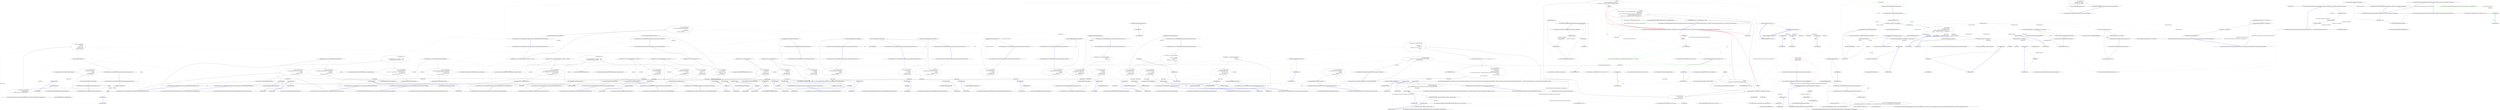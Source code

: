 digraph  {
n249 [label=fakeOptions, span=""];
n250 [label="System.Collections.Generic.IEnumerable<CommandLine.Core.OptionSpecification>", span=""];
n0 [cluster="CommandLine.Tests.Unit.Core.InstanceBuilderTests.Explicit_help_request_generates_help_requested_error()", label="Entry CommandLine.Tests.Unit.Core.InstanceBuilderTests.Explicit_help_request_generates_help_requested_error()", span="15-15"];
n1 [cluster="CommandLine.Tests.Unit.Core.InstanceBuilderTests.Explicit_help_request_generates_help_requested_error()", label="var fakeOptions = new FakeOptions()", span="18-18"];
n2 [cluster="CommandLine.Tests.Unit.Core.InstanceBuilderTests.Explicit_help_request_generates_help_requested_error()", label="var expectedResult = ParserResult.Create(\r\n                ParserResultType.Options,\r\n                fakeOptions, new Error[] { new HelpRequestedError() })", span="19-21"];
n6 [cluster="CommandLine.Tests.Fakes.FakeOptions.FakeOptions()", label="Entry CommandLine.Tests.Fakes.FakeOptions.FakeOptions()", span="6-6"];
n3 [cluster="CommandLine.Tests.Unit.Core.InstanceBuilderTests.Explicit_help_request_generates_help_requested_error()", label="var result = InstanceBuilder.Build(\r\n                () => fakeOptions,\r\n                new[] { ''--help'' },\r\n                StringComparer.Ordinal,\r\n                CultureInfo.InvariantCulture)", span="24-28"];
n13 [cluster="lambda expression", label=fakeOptions, span="25-25"];
n7 [cluster="CommandLine.HelpRequestedError.HelpRequestedError()", label="Entry CommandLine.HelpRequestedError.HelpRequestedError()", span="338-338"];
n8 [cluster="CommandLine.ParserResult.Create<T>(CommandLine.ParserResultType, T, System.Collections.Generic.IEnumerable<CommandLine.Error>)", label="Entry CommandLine.ParserResult.Create<T>(CommandLine.ParserResultType, T, System.Collections.Generic.IEnumerable<CommandLine.Error>)", span="103-103"];
n4 [cluster="CommandLine.Tests.Unit.Core.InstanceBuilderTests.Explicit_help_request_generates_help_requested_error()", label="Assert.True(expectedResult.Equals(result))", span="31-31"];
n9 [cluster="CommandLine.Core.InstanceBuilder.Build<T>(System.Func<T>, System.Collections.Generic.IEnumerable<string>, System.StringComparer, System.Globalization.CultureInfo)", label="Entry CommandLine.Core.InstanceBuilder.Build<T>(System.Func<T>, System.Collections.Generic.IEnumerable<string>, System.StringComparer, System.Globalization.CultureInfo)", span="12-12"];
n12 [cluster="lambda expression", label="Entry lambda expression", span="25-25"];
n5 [cluster="CommandLine.Tests.Unit.Core.InstanceBuilderTests.Explicit_help_request_generates_help_requested_error()", label="Exit CommandLine.Tests.Unit.Core.InstanceBuilderTests.Explicit_help_request_generates_help_requested_error()", span="15-15"];
n10 [cluster="CommandLine.ParserResult<T>.Equals(CommandLine.ParserResult<T>)", label="Entry CommandLine.ParserResult<T>.Equals(CommandLine.ParserResult<T>)", span="90-90"];
n11 [cluster="Unk.True", label="Entry Unk.True", span=""];
n14 [cluster="lambda expression", label="Exit lambda expression", span="25-25"];
n15 [cluster="CommandLine.Tests.Unit.Core.InstanceBuilderTests.Parse_negative_long_value(string[], long)", label="Entry CommandLine.Tests.Unit.Core.InstanceBuilderTests.Parse_negative_long_value(string[], long)", span="40-40"];
n16 [cluster="CommandLine.Tests.Unit.Core.InstanceBuilderTests.Parse_negative_long_value(string[], long)", label="var result = InstanceBuilder.Build(\r\n                () => new FakeOptions(),\r\n                arguments,\r\n                StringComparer.Ordinal,\r\n                CultureInfo.InvariantCulture)", span="45-49"];
n17 [cluster="CommandLine.Tests.Unit.Core.InstanceBuilderTests.Parse_negative_long_value(string[], long)", label="Assert.Equal(expected, result.Value.LongValue)", span="52-52"];
n20 [cluster="lambda expression", label="Entry lambda expression", span="46-46"];
n18 [cluster="CommandLine.Tests.Unit.Core.InstanceBuilderTests.Parse_negative_long_value(string[], long)", label="Exit CommandLine.Tests.Unit.Core.InstanceBuilderTests.Parse_negative_long_value(string[], long)", span="40-40"];
n19 [cluster="Unk.Equal", label="Entry Unk.Equal", span=""];
n21 [cluster="lambda expression", label="new FakeOptions()", span="46-46"];
n22 [cluster="lambda expression", label="Exit lambda expression", span="46-46"];
n23 [cluster="CommandLine.Tests.Unit.Core.InstanceBuilderTests.Parse_double_value(string[], double)", label="Entry CommandLine.Tests.Unit.Core.InstanceBuilderTests.Parse_double_value(string[], double)", span="63-63"];
n24 [cluster="CommandLine.Tests.Unit.Core.InstanceBuilderTests.Parse_double_value(string[], double)", label="var result = InstanceBuilder.Build(\r\n                () => new FakeOptionsWithDouble(),\r\n                arguments,\r\n                StringComparer.Ordinal,\r\n                CultureInfo.InvariantCulture)", span="68-72"];
n25 [cluster="CommandLine.Tests.Unit.Core.InstanceBuilderTests.Parse_double_value(string[], double)", label="Assert.Equal(expected, result.Value.DoubleValue)", span="75-75"];
n27 [cluster="lambda expression", label="Entry lambda expression", span="69-69"];
n26 [cluster="CommandLine.Tests.Unit.Core.InstanceBuilderTests.Parse_double_value(string[], double)", label="Exit CommandLine.Tests.Unit.Core.InstanceBuilderTests.Parse_double_value(string[], double)", span="63-63"];
n28 [cluster="lambda expression", label="new FakeOptionsWithDouble()", span="69-69"];
n29 [cluster="lambda expression", label="Exit lambda expression", span="69-69"];
n30 [cluster="CommandLine.Tests.Fakes.FakeOptionsWithDouble.FakeOptionsWithDouble()", label="Entry CommandLine.Tests.Fakes.FakeOptionsWithDouble.FakeOptionsWithDouble()", span="9-9"];
n31 [cluster="CommandLine.Tests.Unit.Core.InstanceBuilderTests.Parse_int_sequence(string[], int[])", label="Entry CommandLine.Tests.Unit.Core.InstanceBuilderTests.Parse_int_sequence(string[], int[])", span="87-87"];
n32 [cluster="CommandLine.Tests.Unit.Core.InstanceBuilderTests.Parse_int_sequence(string[], int[])", label="var result = InstanceBuilder.Build(\r\n                () => new FakeOptionsWithSequence(),\r\n                arguments,\r\n                StringComparer.Ordinal,\r\n                CultureInfo.InvariantCulture)", span="92-96"];
n33 [cluster="CommandLine.Tests.Unit.Core.InstanceBuilderTests.Parse_int_sequence(string[], int[])", label="Assert.True(expected.SequenceEqual(result.Value.IntSequence))", span="99-99"];
n36 [cluster="lambda expression", label="Entry lambda expression", span="93-93"];
n34 [cluster="CommandLine.Tests.Unit.Core.InstanceBuilderTests.Parse_int_sequence(string[], int[])", label="Exit CommandLine.Tests.Unit.Core.InstanceBuilderTests.Parse_int_sequence(string[], int[])", span="87-87"];
n35 [cluster="Unk.SequenceEqual", label="Entry Unk.SequenceEqual", span=""];
n37 [cluster="lambda expression", label="new FakeOptionsWithSequence()", span="93-93"];
n38 [cluster="lambda expression", label="Exit lambda expression", span="93-93"];
n39 [cluster="CommandLine.Tests.Fakes.FakeOptionsWithSequence.FakeOptionsWithSequence()", label="Entry CommandLine.Tests.Fakes.FakeOptionsWithSequence.FakeOptionsWithSequence()", span="9-9"];
n40 [cluster="CommandLine.Tests.Unit.Core.InstanceBuilderTests.Parse_int_sequence_with_range(string[], int[])", label="Entry CommandLine.Tests.Unit.Core.InstanceBuilderTests.Parse_int_sequence_with_range(string[], int[])", span="109-109"];
n41 [cluster="CommandLine.Tests.Unit.Core.InstanceBuilderTests.Parse_int_sequence_with_range(string[], int[])", label="var result = InstanceBuilder.Build(\r\n                () => new FakeOptions(),\r\n                arguments,\r\n                StringComparer.Ordinal,\r\n                CultureInfo.InvariantCulture)", span="114-118"];
n42 [cluster="CommandLine.Tests.Unit.Core.InstanceBuilderTests.Parse_int_sequence_with_range(string[], int[])", label="Assert.True(expected.SequenceEqual(result.Value.IntSequence))", span="121-121"];
n44 [cluster="lambda expression", label="Entry lambda expression", span="115-115"];
n43 [cluster="CommandLine.Tests.Unit.Core.InstanceBuilderTests.Parse_int_sequence_with_range(string[], int[])", label="Exit CommandLine.Tests.Unit.Core.InstanceBuilderTests.Parse_int_sequence_with_range(string[], int[])", span="109-109"];
n45 [cluster="lambda expression", label="new FakeOptions()", span="115-115"];
n46 [cluster="lambda expression", label="Exit lambda expression", span="115-115"];
n47 [cluster="CommandLine.Tests.Unit.Core.InstanceBuilderTests.Parse_string_sequence_with_only_min_constraint(string[], string[])", label="Entry CommandLine.Tests.Unit.Core.InstanceBuilderTests.Parse_string_sequence_with_only_min_constraint(string[], string[])", span="132-132"];
n48 [cluster="CommandLine.Tests.Unit.Core.InstanceBuilderTests.Parse_string_sequence_with_only_min_constraint(string[], string[])", label="var result = InstanceBuilder.Build(\r\n                () => new FakeOptionsWithSequenceAndOnlyMinConstraint(),\r\n                arguments,\r\n                StringComparer.Ordinal,\r\n                CultureInfo.InvariantCulture)", span="137-141"];
n49 [cluster="CommandLine.Tests.Unit.Core.InstanceBuilderTests.Parse_string_sequence_with_only_min_constraint(string[], string[])", label="Assert.True(expected.SequenceEqual(result.Value.StringSequence))", span="144-144"];
n51 [cluster="lambda expression", label="Entry lambda expression", span="138-138"];
n50 [cluster="CommandLine.Tests.Unit.Core.InstanceBuilderTests.Parse_string_sequence_with_only_min_constraint(string[], string[])", label="Exit CommandLine.Tests.Unit.Core.InstanceBuilderTests.Parse_string_sequence_with_only_min_constraint(string[], string[])", span="132-132"];
n52 [cluster="lambda expression", label="new FakeOptionsWithSequenceAndOnlyMinConstraint()", span="138-138"];
n53 [cluster="lambda expression", label="Exit lambda expression", span="138-138"];
n54 [cluster="CommandLine.Tests.Fakes.FakeOptionsWithSequenceAndOnlyMinConstraint.FakeOptionsWithSequenceAndOnlyMinConstraint()", label="Entry CommandLine.Tests.Fakes.FakeOptionsWithSequenceAndOnlyMinConstraint.FakeOptionsWithSequenceAndOnlyMinConstraint()", span="9-9"];
n55 [cluster="CommandLine.Tests.Unit.Core.InstanceBuilderTests.Parse_string_sequence_with_only_max_constraint(string[], string[])", label="Entry CommandLine.Tests.Unit.Core.InstanceBuilderTests.Parse_string_sequence_with_only_max_constraint(string[], string[])", span="154-154"];
n56 [cluster="CommandLine.Tests.Unit.Core.InstanceBuilderTests.Parse_string_sequence_with_only_max_constraint(string[], string[])", label="var result = InstanceBuilder.Build(\r\n                () => new FakeOptionsWithSequenceAndOnlyMaxConstraint(),\r\n                arguments,\r\n                StringComparer.Ordinal,\r\n                CultureInfo.InvariantCulture)", span="159-163"];
n57 [cluster="CommandLine.Tests.Unit.Core.InstanceBuilderTests.Parse_string_sequence_with_only_max_constraint(string[], string[])", label="Assert.True(expected.SequenceEqual(result.Value.StringSequence))", span="166-166"];
n59 [cluster="lambda expression", label="Entry lambda expression", span="160-160"];
n58 [cluster="CommandLine.Tests.Unit.Core.InstanceBuilderTests.Parse_string_sequence_with_only_max_constraint(string[], string[])", label="Exit CommandLine.Tests.Unit.Core.InstanceBuilderTests.Parse_string_sequence_with_only_max_constraint(string[], string[])", span="154-154"];
n60 [cluster="lambda expression", label="new FakeOptionsWithSequenceAndOnlyMaxConstraint()", span="160-160"];
n61 [cluster="lambda expression", label="Exit lambda expression", span="160-160"];
n62 [cluster="CommandLine.Tests.Fakes.FakeOptionsWithSequenceAndOnlyMaxConstraint.FakeOptionsWithSequenceAndOnlyMaxConstraint()", label="Entry CommandLine.Tests.Fakes.FakeOptionsWithSequenceAndOnlyMaxConstraint.FakeOptionsWithSequenceAndOnlyMaxConstraint()", span="9-9"];
n63 [cluster="CommandLine.Tests.Unit.Core.InstanceBuilderTests.Breaking_min_constraint_in_string_sequence_gererates_MissingValueOptionError()", label="Entry CommandLine.Tests.Unit.Core.InstanceBuilderTests.Breaking_min_constraint_in_string_sequence_gererates_MissingValueOptionError()", span="172-172"];
n64 [cluster="CommandLine.Tests.Unit.Core.InstanceBuilderTests.Breaking_min_constraint_in_string_sequence_gererates_MissingValueOptionError()", label="var expectedResult = new[] { new MissingValueOptionError(new NameInfo(''s'', ''string-seq'')) }", span="175-175"];
n65 [cluster="CommandLine.Tests.Unit.Core.InstanceBuilderTests.Breaking_min_constraint_in_string_sequence_gererates_MissingValueOptionError()", label="var result = InstanceBuilder.Build(\r\n                () => new FakeOptionsWithSequenceAndOnlyMinConstraint(),\r\n                new[] { ''-s'' },\r\n                StringComparer.Ordinal,\r\n                CultureInfo.InvariantCulture)", span="178-182"];
n68 [cluster="CommandLine.MissingValueOptionError.MissingValueOptionError(CommandLine.NameInfo)", label="Entry CommandLine.MissingValueOptionError.MissingValueOptionError(CommandLine.NameInfo)", span="261-261"];
n69 [cluster="CommandLine.NameInfo.NameInfo(string, string)", label="Entry CommandLine.NameInfo.NameInfo(string, string)", span="20-20"];
n66 [cluster="CommandLine.Tests.Unit.Core.InstanceBuilderTests.Breaking_min_constraint_in_string_sequence_gererates_MissingValueOptionError()", label="Assert.True(expectedResult.SequenceEqual(result.Errors))", span="185-185"];
n70 [cluster="lambda expression", label="Entry lambda expression", span="179-179"];
n67 [cluster="CommandLine.Tests.Unit.Core.InstanceBuilderTests.Breaking_min_constraint_in_string_sequence_gererates_MissingValueOptionError()", label="Exit CommandLine.Tests.Unit.Core.InstanceBuilderTests.Breaking_min_constraint_in_string_sequence_gererates_MissingValueOptionError()", span="172-172"];
n71 [cluster="lambda expression", label="new FakeOptionsWithSequenceAndOnlyMinConstraint()", span="179-179"];
n72 [cluster="lambda expression", label="Exit lambda expression", span="179-179"];
n73 [cluster="CommandLine.Tests.Unit.Core.InstanceBuilderTests.Breaking_min_constraint_in_string_sequence_as_value_gererates_SequenceOutOfRangeError()", label="Entry CommandLine.Tests.Unit.Core.InstanceBuilderTests.Breaking_min_constraint_in_string_sequence_as_value_gererates_SequenceOutOfRangeError()", span="191-191"];
n74 [cluster="CommandLine.Tests.Unit.Core.InstanceBuilderTests.Breaking_min_constraint_in_string_sequence_as_value_gererates_SequenceOutOfRangeError()", label="var expectedResult = new[] { new SequenceOutOfRangeError(NameInfo.EmptyName) }", span="194-194"];
n75 [cluster="CommandLine.Tests.Unit.Core.InstanceBuilderTests.Breaking_min_constraint_in_string_sequence_as_value_gererates_SequenceOutOfRangeError()", label="var result = InstanceBuilder.Build(\r\n                () => new FakeOptionsWithSequenceAndOnlyMinConstraintAsValue(),\r\n                new string[] { },\r\n                StringComparer.Ordinal,\r\n                CultureInfo.InvariantCulture)", span="197-201"];
n78 [cluster="CommandLine.SequenceOutOfRangeError.SequenceOutOfRangeError(CommandLine.NameInfo)", label="Entry CommandLine.SequenceOutOfRangeError.SequenceOutOfRangeError(CommandLine.NameInfo)", span="316-316"];
n76 [cluster="CommandLine.Tests.Unit.Core.InstanceBuilderTests.Breaking_min_constraint_in_string_sequence_as_value_gererates_SequenceOutOfRangeError()", label="Assert.True(expectedResult.SequenceEqual(result.Errors))", span="204-204"];
n79 [cluster="lambda expression", label="Entry lambda expression", span="198-198"];
n77 [cluster="CommandLine.Tests.Unit.Core.InstanceBuilderTests.Breaking_min_constraint_in_string_sequence_as_value_gererates_SequenceOutOfRangeError()", label="Exit CommandLine.Tests.Unit.Core.InstanceBuilderTests.Breaking_min_constraint_in_string_sequence_as_value_gererates_SequenceOutOfRangeError()", span="191-191"];
n80 [cluster="lambda expression", label="new FakeOptionsWithSequenceAndOnlyMinConstraintAsValue()", span="198-198"];
n81 [cluster="lambda expression", label="Exit lambda expression", span="198-198"];
n82 [cluster="CommandLine.Tests.Fakes.FakeOptionsWithSequenceAndOnlyMinConstraintAsValue.FakeOptionsWithSequenceAndOnlyMinConstraintAsValue()", label="Entry CommandLine.Tests.Fakes.FakeOptionsWithSequenceAndOnlyMinConstraintAsValue.FakeOptionsWithSequenceAndOnlyMinConstraintAsValue()", span="9-9"];
n83 [cluster="CommandLine.Tests.Unit.Core.InstanceBuilderTests.Breaking_max_constraint_in_string_sequence_gererates_SequenceOutOfRangeError()", label="Entry CommandLine.Tests.Unit.Core.InstanceBuilderTests.Breaking_max_constraint_in_string_sequence_gererates_SequenceOutOfRangeError()", span="211-211"];
n84 [cluster="CommandLine.Tests.Unit.Core.InstanceBuilderTests.Breaking_max_constraint_in_string_sequence_gererates_SequenceOutOfRangeError()", label="var expectedResult = new[] { new SequenceOutOfRangeError(new NameInfo(''s'', ''string-seq'')) }", span="214-214"];
n85 [cluster="CommandLine.Tests.Unit.Core.InstanceBuilderTests.Breaking_max_constraint_in_string_sequence_gererates_SequenceOutOfRangeError()", label="var result = InstanceBuilder.Build(\r\n                () => new FakeOptionsWithSequenceAndOnlyMaxConstraint(),\r\n                new[] { ''--string-seq=one'', ''two'', ''three'', ''this-is-too-much'' },\r\n                StringComparer.Ordinal,\r\n                CultureInfo.InvariantCulture)", span="217-221"];
n86 [cluster="CommandLine.Tests.Unit.Core.InstanceBuilderTests.Breaking_max_constraint_in_string_sequence_gererates_SequenceOutOfRangeError()", label="Assert.True(expectedResult.SequenceEqual(result.Errors))", span="224-224"];
n88 [cluster="lambda expression", label="Entry lambda expression", span="218-218"];
n87 [cluster="CommandLine.Tests.Unit.Core.InstanceBuilderTests.Breaking_max_constraint_in_string_sequence_gererates_SequenceOutOfRangeError()", label="Exit CommandLine.Tests.Unit.Core.InstanceBuilderTests.Breaking_max_constraint_in_string_sequence_gererates_SequenceOutOfRangeError()", span="211-211"];
n89 [cluster="lambda expression", label="new FakeOptionsWithSequenceAndOnlyMaxConstraint()", span="218-218"];
n90 [cluster="lambda expression", label="Exit lambda expression", span="218-218"];
n91 [cluster="CommandLine.Tests.Unit.Core.InstanceBuilderTests.Breaking_max_constraint_in_string_sequence_as_value_gererates_SequenceOutOfRangeError()", label="Entry CommandLine.Tests.Unit.Core.InstanceBuilderTests.Breaking_max_constraint_in_string_sequence_as_value_gererates_SequenceOutOfRangeError()", span="230-230"];
n92 [cluster="CommandLine.Tests.Unit.Core.InstanceBuilderTests.Breaking_max_constraint_in_string_sequence_as_value_gererates_SequenceOutOfRangeError()", label="var expectedResult = new[] { new SequenceOutOfRangeError(NameInfo.EmptyName) }", span="233-233"];
n93 [cluster="CommandLine.Tests.Unit.Core.InstanceBuilderTests.Breaking_max_constraint_in_string_sequence_as_value_gererates_SequenceOutOfRangeError()", label="var result = InstanceBuilder.Build(\r\n                () => new FakeOptionsWithSequenceAndOnlyMaxConstraintAsValue(),\r\n                new[] { ''one'', ''two'', ''three'', ''this-is-too-much'' },\r\n                StringComparer.Ordinal,\r\n                CultureInfo.InvariantCulture)", span="236-240"];
n94 [cluster="CommandLine.Tests.Unit.Core.InstanceBuilderTests.Breaking_max_constraint_in_string_sequence_as_value_gererates_SequenceOutOfRangeError()", label="Assert.True(expectedResult.SequenceEqual(result.Errors))", span="243-243"];
n96 [cluster="lambda expression", label="Entry lambda expression", span="237-237"];
n95 [cluster="CommandLine.Tests.Unit.Core.InstanceBuilderTests.Breaking_max_constraint_in_string_sequence_as_value_gererates_SequenceOutOfRangeError()", label="Exit CommandLine.Tests.Unit.Core.InstanceBuilderTests.Breaking_max_constraint_in_string_sequence_as_value_gererates_SequenceOutOfRangeError()", span="230-230"];
n97 [cluster="lambda expression", label="new FakeOptionsWithSequenceAndOnlyMaxConstraintAsValue()", span="237-237"];
n98 [cluster="lambda expression", label="Exit lambda expression", span="237-237"];
n99 [cluster="CommandLine.Tests.Fakes.FakeOptionsWithSequenceAndOnlyMaxConstraintAsValue.FakeOptionsWithSequenceAndOnlyMaxConstraintAsValue()", label="Entry CommandLine.Tests.Fakes.FakeOptionsWithSequenceAndOnlyMaxConstraintAsValue.FakeOptionsWithSequenceAndOnlyMaxConstraintAsValue()", span="9-9"];
n100 [cluster="CommandLine.Tests.Unit.Core.InstanceBuilderTests.Parse_enum_value(string[], CommandLine.Tests.Fakes.Colors)", label="Entry CommandLine.Tests.Unit.Core.InstanceBuilderTests.Parse_enum_value(string[], CommandLine.Tests.Fakes.Colors)", span="255-255"];
n101 [cluster="CommandLine.Tests.Unit.Core.InstanceBuilderTests.Parse_enum_value(string[], CommandLine.Tests.Fakes.Colors)", label="var result = InstanceBuilder.Build(\r\n                () => new FakeOptionsWithEnum(),\r\n                arguments,\r\n                StringComparer.Ordinal,\r\n                CultureInfo.InvariantCulture)", span="260-264"];
n102 [cluster="CommandLine.Tests.Unit.Core.InstanceBuilderTests.Parse_enum_value(string[], CommandLine.Tests.Fakes.Colors)", label="expected.ShouldBeEquivalentTo(result.Value.Colors)", span="267-267"];
n105 [cluster="lambda expression", label="Entry lambda expression", span="261-261"];
n103 [cluster="CommandLine.Tests.Unit.Core.InstanceBuilderTests.Parse_enum_value(string[], CommandLine.Tests.Fakes.Colors)", label="Exit CommandLine.Tests.Unit.Core.InstanceBuilderTests.Parse_enum_value(string[], CommandLine.Tests.Fakes.Colors)", span="255-255"];
n104 [cluster="Unk.ShouldBeEquivalentTo", label="Entry Unk.ShouldBeEquivalentTo", span=""];
n106 [cluster="lambda expression", label="new FakeOptionsWithEnum()", span="261-261"];
n107 [cluster="lambda expression", label="Exit lambda expression", span="261-261"];
n108 [cluster="CommandLine.Tests.Fakes.FakeOptionsWithEnum.FakeOptionsWithEnum()", label="Entry CommandLine.Tests.Fakes.FakeOptionsWithEnum.FakeOptionsWithEnum()", span="16-16"];
n109 [cluster="CommandLine.Tests.Unit.Core.InstanceBuilderTests.Parse_values_partitioned_between_sequence_and_scalar()", label="Entry CommandLine.Tests.Unit.Core.InstanceBuilderTests.Parse_values_partitioned_between_sequence_and_scalar()", span="273-273"];
n110 [cluster="CommandLine.Tests.Unit.Core.InstanceBuilderTests.Parse_values_partitioned_between_sequence_and_scalar()", label="var expectedResult = new FakeOptionsWithValues\r\n                {\r\n                    StringValue = string.Empty,\r\n                    LongValue = 10L,\r\n                    StringSequence = new[] { ''a'', ''b'', ''c'' },\r\n                    IntValue = 20\r\n                }", span="276-282"];
n111 [cluster="CommandLine.Tests.Unit.Core.InstanceBuilderTests.Parse_values_partitioned_between_sequence_and_scalar()", label="var result = InstanceBuilder.Build(\r\n                () => new FakeOptionsWithValues(),\r\n                new[] { ''10'', ''a'', ''b'', ''c'', ''20'' },\r\n                StringComparer.Ordinal,\r\n                CultureInfo.InvariantCulture)", span="285-289"];
n114 [cluster="CommandLine.Tests.Fakes.FakeOptionsWithValues.FakeOptionsWithValues()", label="Entry CommandLine.Tests.Fakes.FakeOptionsWithValues.FakeOptionsWithValues()", span="6-6"];
n112 [cluster="CommandLine.Tests.Unit.Core.InstanceBuilderTests.Parse_values_partitioned_between_sequence_and_scalar()", label="expectedResult.ShouldBeEquivalentTo(result.Value)", span="292-292"];
n115 [cluster="lambda expression", label="Entry lambda expression", span="286-286"];
n113 [cluster="CommandLine.Tests.Unit.Core.InstanceBuilderTests.Parse_values_partitioned_between_sequence_and_scalar()", label="Exit CommandLine.Tests.Unit.Core.InstanceBuilderTests.Parse_values_partitioned_between_sequence_and_scalar()", span="273-273"];
n116 [cluster="lambda expression", label="new FakeOptionsWithValues()", span="286-286"];
n117 [cluster="lambda expression", label="Exit lambda expression", span="286-286"];
n118 [cluster="CommandLine.Tests.Unit.Core.InstanceBuilderTests.Parse_sequence_value_without_range_constraints(string[], long[])", label="Entry CommandLine.Tests.Unit.Core.InstanceBuilderTests.Parse_sequence_value_without_range_constraints(string[], long[])", span="303-303"];
n119 [cluster="CommandLine.Tests.Unit.Core.InstanceBuilderTests.Parse_sequence_value_without_range_constraints(string[], long[])", label="var result = InstanceBuilder.Build(\r\n                () => new FakeOptionsWithSequenceWithoutRange(),\r\n                arguments,\r\n                StringComparer.Ordinal,\r\n                CultureInfo.InvariantCulture)", span="308-312"];
n120 [cluster="CommandLine.Tests.Unit.Core.InstanceBuilderTests.Parse_sequence_value_without_range_constraints(string[], long[])", label="expected.ShouldBeEquivalentTo(result.Value.LongSequence)", span="315-315"];
n122 [cluster="lambda expression", label="Entry lambda expression", span="309-309"];
n121 [cluster="CommandLine.Tests.Unit.Core.InstanceBuilderTests.Parse_sequence_value_without_range_constraints(string[], long[])", label="Exit CommandLine.Tests.Unit.Core.InstanceBuilderTests.Parse_sequence_value_without_range_constraints(string[], long[])", span="303-303"];
n123 [cluster="lambda expression", label="new FakeOptionsWithSequenceWithoutRange()", span="309-309"];
n124 [cluster="lambda expression", label="Exit lambda expression", span="309-309"];
n125 [cluster="CommandLine.Tests.Fakes.FakeOptionsWithSequenceWithoutRange.FakeOptionsWithSequenceWithoutRange()", label="Entry CommandLine.Tests.Fakes.FakeOptionsWithSequenceWithoutRange.FakeOptionsWithSequenceWithoutRange()", span="9-9"];
n126 [cluster="CommandLine.Tests.Unit.Core.InstanceBuilderTests.Parse_long_sequence_with_separator(string[], long[])", label="Entry CommandLine.Tests.Unit.Core.InstanceBuilderTests.Parse_long_sequence_with_separator(string[], long[])", span="325-325"];
n127 [cluster="CommandLine.Tests.Unit.Core.InstanceBuilderTests.Parse_long_sequence_with_separator(string[], long[])", label="var result = InstanceBuilder.Build(\r\n                () => new FakeOptionsWithSequenceAndSeparator(),\r\n                arguments,\r\n                StringComparer.Ordinal,\r\n                CultureInfo.InvariantCulture)", span="330-334"];
n128 [cluster="CommandLine.Tests.Unit.Core.InstanceBuilderTests.Parse_long_sequence_with_separator(string[], long[])", label="expected.ShouldBeEquivalentTo(result.Value.LongSequence)", span="337-337"];
n130 [cluster="lambda expression", label="Entry lambda expression", span="331-331"];
n129 [cluster="CommandLine.Tests.Unit.Core.InstanceBuilderTests.Parse_long_sequence_with_separator(string[], long[])", label="Exit CommandLine.Tests.Unit.Core.InstanceBuilderTests.Parse_long_sequence_with_separator(string[], long[])", span="325-325"];
n131 [cluster="lambda expression", label="new FakeOptionsWithSequenceAndSeparator()", span="331-331"];
n132 [cluster="lambda expression", label="Exit lambda expression", span="331-331"];
n133 [cluster="CommandLine.Tests.Fakes.FakeOptionsWithSequenceAndSeparator.FakeOptionsWithSequenceAndSeparator()", label="Entry CommandLine.Tests.Fakes.FakeOptionsWithSequenceAndSeparator.FakeOptionsWithSequenceAndSeparator()", span="9-9"];
n134 [cluster="CommandLine.Tests.Unit.Core.InstanceBuilderTests.Parse_string_sequence_with_separator(string[], string[])", label="Entry CommandLine.Tests.Unit.Core.InstanceBuilderTests.Parse_string_sequence_with_separator(string[], string[])", span="347-347"];
n135 [cluster="CommandLine.Tests.Unit.Core.InstanceBuilderTests.Parse_string_sequence_with_separator(string[], string[])", label="var result = InstanceBuilder.Build(\r\n                () => new FakeOptionsWithSequenceAndSeparator(),\r\n                arguments,\r\n                StringComparer.Ordinal,\r\n                CultureInfo.InvariantCulture)", span="352-356"];
n136 [cluster="CommandLine.Tests.Unit.Core.InstanceBuilderTests.Parse_string_sequence_with_separator(string[], string[])", label="expected.ShouldBeEquivalentTo(result.Value.StringSequence)", span="359-359"];
n138 [cluster="lambda expression", label="Entry lambda expression", span="353-353"];
n137 [cluster="CommandLine.Tests.Unit.Core.InstanceBuilderTests.Parse_string_sequence_with_separator(string[], string[])", label="Exit CommandLine.Tests.Unit.Core.InstanceBuilderTests.Parse_string_sequence_with_separator(string[], string[])", span="347-347"];
n139 [cluster="lambda expression", label="new FakeOptionsWithSequenceAndSeparator()", span="353-353"];
n140 [cluster="lambda expression", label="Exit lambda expression", span="353-353"];
n141 [cluster="CommandLine.Tests.Unit.Core.InstanceBuilderTests.Double_dash_force_subsequent_arguments_as_values()", label="Entry CommandLine.Tests.Unit.Core.InstanceBuilderTests.Double_dash_force_subsequent_arguments_as_values()", span="368-368"];
n142 [cluster="CommandLine.Tests.Unit.Core.InstanceBuilderTests.Double_dash_force_subsequent_arguments_as_values()", label="var expectedResult = new FakeOptionsWithValues\r\n                {\r\n                    StringValue = ''str1'',\r\n                    LongValue = 10L,\r\n                    StringSequence = new[] { ''-a'', ''--bee'', ''-c'' },\r\n                    IntValue = 20\r\n                }", span="371-377"];
n143 [cluster="CommandLine.Tests.Unit.Core.InstanceBuilderTests.Double_dash_force_subsequent_arguments_as_values()", label="var arguments = new[] { ''--stringvalue'', ''str1'', ''--'', ''10'', ''-a'', ''--bee'', ''-c'', ''20'' }", span="378-378"];
n145 [cluster="CommandLine.Tests.Unit.Core.InstanceBuilderTests.Double_dash_force_subsequent_arguments_as_values()", label="expectedResult.ShouldBeEquivalentTo(result.Value)", span="391-391"];
n144 [cluster="CommandLine.Tests.Unit.Core.InstanceBuilderTests.Double_dash_force_subsequent_arguments_as_values()", label="var result = InstanceBuilder.Build(\r\n                () => new FakeOptionsWithValues(),\r\n                (a, optionSpecs) =>\r\n                    Tokenizer.PreprocessDashDash(a,\r\n                        args => Tokenizer.Tokenize(args, name => NameLookup.Contains(name, optionSpecs, StringComparer.Ordinal))),\r\n                arguments,\r\n                StringComparer.Ordinal,\r\n                CultureInfo.InvariantCulture)", span="381-388"];
n147 [cluster="CommandLine.Core.InstanceBuilder.Build<T>(System.Func<T>, System.Func<System.Collections.Generic.IEnumerable<string>, System.Collections.Generic.IEnumerable<CommandLine.Core.OptionSpecification>, CommandLine.Core.StatePair<System.Collections.Generic.IEnumerable<CommandLine.Core.Token>>>, System.Collections.Generic.IEnumerable<string>, System.StringComparer, System.Globalization.CultureInfo)", label="Entry CommandLine.Core.InstanceBuilder.Build<T>(System.Func<T>, System.Func<System.Collections.Generic.IEnumerable<string>, System.Collections.Generic.IEnumerable<CommandLine.Core.OptionSpecification>, CommandLine.Core.StatePair<System.Collections.Generic.IEnumerable<CommandLine.Core.Token>>>, System.Collections.Generic.IEnumerable<string>, System.StringComparer, System.Globalization.CultureInfo)", span="33-33"];
n148 [cluster="lambda expression", label="Entry lambda expression", span="382-382"];
n151 [cluster="lambda expression", label="Entry lambda expression", span="383-385"];
n146 [cluster="CommandLine.Tests.Unit.Core.InstanceBuilderTests.Double_dash_force_subsequent_arguments_as_values()", label="Exit CommandLine.Tests.Unit.Core.InstanceBuilderTests.Double_dash_force_subsequent_arguments_as_values()", span="368-368"];
n149 [cluster="lambda expression", label="new FakeOptionsWithValues()", span="382-382"];
n150 [cluster="lambda expression", label="Exit lambda expression", span="382-382"];
n152 [cluster="lambda expression", label="Tokenizer.PreprocessDashDash(a,\r\n                        args => Tokenizer.Tokenize(args, name => NameLookup.Contains(name, optionSpecs, StringComparer.Ordinal)))", span="384-385"];
n156 [cluster="lambda expression", label="Tokenizer.Tokenize(args, name => NameLookup.Contains(name, optionSpecs, StringComparer.Ordinal))", span="385-385"];
n160 [cluster="lambda expression", label="NameLookup.Contains(name, optionSpecs, StringComparer.Ordinal)", span="385-385"];
n153 [cluster="lambda expression", label="Exit lambda expression", span="383-385"];
n154 [cluster="CommandLine.Core.Tokenizer.PreprocessDashDash(System.Collections.Generic.IEnumerable<string>, System.Func<System.Collections.Generic.IEnumerable<string>, CommandLine.Core.StatePair<System.Collections.Generic.IEnumerable<CommandLine.Core.Token>>>)", label="Entry CommandLine.Core.Tokenizer.PreprocessDashDash(System.Collections.Generic.IEnumerable<string>, System.Func<System.Collections.Generic.IEnumerable<string>, CommandLine.Core.StatePair<System.Collections.Generic.IEnumerable<CommandLine.Core.Token>>>)", span="37-37"];
n155 [cluster="lambda expression", label="Entry lambda expression", span="385-385"];
n157 [cluster="lambda expression", label="Exit lambda expression", span="385-385"];
n158 [cluster="CommandLine.Core.Tokenizer.Tokenize(System.Collections.Generic.IEnumerable<string>, System.Func<string, bool>)", label="Entry CommandLine.Core.Tokenizer.Tokenize(System.Collections.Generic.IEnumerable<string>, System.Func<string, bool>)", span="11-11"];
n159 [cluster="lambda expression", label="Entry lambda expression", span="385-385"];
n161 [cluster="lambda expression", label="Exit lambda expression", span="385-385"];
n162 [cluster="CommandLine.Core.NameLookup.Contains(string, System.Collections.Generic.IEnumerable<CommandLine.Core.OptionSpecification>, System.StringComparer)", label="Entry CommandLine.Core.NameLookup.Contains(string, System.Collections.Generic.IEnumerable<CommandLine.Core.OptionSpecification>, System.StringComparer)", span="12-12"];
n163 [cluster="CommandLine.Tests.Unit.Core.InstanceBuilderTests.Parse_option_from_different_sets_gererates_MutuallyExclusiveSetError()", label="Entry CommandLine.Tests.Unit.Core.InstanceBuilderTests.Parse_option_from_different_sets_gererates_MutuallyExclusiveSetError()", span="397-397"];
n164 [cluster="CommandLine.Tests.Unit.Core.InstanceBuilderTests.Parse_option_from_different_sets_gererates_MutuallyExclusiveSetError()", label="var expectedResult = new[]\r\n                {\r\n                    new MutuallyExclusiveSetError(new NameInfo('''', ''weburl'')),\r\n                    new MutuallyExclusiveSetError(new NameInfo('''', ''ftpurl''))\r\n                }", span="400-404"];
n165 [cluster="CommandLine.Tests.Unit.Core.InstanceBuilderTests.Parse_option_from_different_sets_gererates_MutuallyExclusiveSetError()", label="var result = InstanceBuilder.Build(\r\n                () => new FakeOptionsWithSets(),\r\n                new[] { ''--weburl'', ''http://mywebsite.org/'', ''--ftpurl'', ''fpt://ftpsite.org/'' },\r\n                StringComparer.Ordinal,\r\n                CultureInfo.InvariantCulture)", span="407-411"];
n168 [cluster="CommandLine.MutuallyExclusiveSetError.MutuallyExclusiveSetError(CommandLine.NameInfo)", label="Entry CommandLine.MutuallyExclusiveSetError.MutuallyExclusiveSetError(CommandLine.NameInfo)", span="294-294"];
n166 [cluster="CommandLine.Tests.Unit.Core.InstanceBuilderTests.Parse_option_from_different_sets_gererates_MutuallyExclusiveSetError()", label="Assert.True(expectedResult.SequenceEqual(result.Errors))", span="414-414"];
n169 [cluster="lambda expression", label="Entry lambda expression", span="408-408"];
n167 [cluster="CommandLine.Tests.Unit.Core.InstanceBuilderTests.Parse_option_from_different_sets_gererates_MutuallyExclusiveSetError()", label="Exit CommandLine.Tests.Unit.Core.InstanceBuilderTests.Parse_option_from_different_sets_gererates_MutuallyExclusiveSetError()", span="397-397"];
n170 [cluster="lambda expression", label="new FakeOptionsWithSets()", span="408-408"];
n171 [cluster="lambda expression", label="Exit lambda expression", span="408-408"];
n172 [cluster="CommandLine.Tests.Fakes.FakeOptionsWithSets.FakeOptionsWithSets()", label="Entry CommandLine.Tests.Fakes.FakeOptionsWithSets.FakeOptionsWithSets()", span="4-4"];
n173 [cluster="CommandLine.Tests.Unit.Core.InstanceBuilderTests.Two_required_options_at_the_same_set_and_one_is_true()", label="Entry CommandLine.Tests.Unit.Core.InstanceBuilderTests.Two_required_options_at_the_same_set_and_one_is_true()", span="420-420"];
n174 [cluster="CommandLine.Tests.Unit.Core.InstanceBuilderTests.Two_required_options_at_the_same_set_and_one_is_true()", label="var expectedResult = new FakeOptionWithRequiredAndSet {\r\n                FtpUrl = ''str1'',\r\n                WebUrl = null\r\n            }", span="422-425"];
n175 [cluster="CommandLine.Tests.Unit.Core.InstanceBuilderTests.Two_required_options_at_the_same_set_and_one_is_true()", label="var result = InstanceBuilder.Build(\r\n                () => new FakeOptionWithRequiredAndSet(),\r\n                new[] { ''--ftpurl'', ''str1''},\r\n                StringComparer.Ordinal,\r\n                CultureInfo.InvariantCulture)", span="427-431"];
n178 [cluster="CommandLine.Tests.Fakes.FakeOptionWithRequiredAndSet.FakeOptionWithRequiredAndSet()", label="Entry CommandLine.Tests.Fakes.FakeOptionWithRequiredAndSet.FakeOptionWithRequiredAndSet()", span="4-4"];
n176 [cluster="CommandLine.Tests.Unit.Core.InstanceBuilderTests.Two_required_options_at_the_same_set_and_one_is_true()", label="expectedResult.ShouldBeEquivalentTo(result.Value)", span="434-434"];
n179 [cluster="lambda expression", label="Entry lambda expression", span="428-428"];
n177 [cluster="CommandLine.Tests.Unit.Core.InstanceBuilderTests.Two_required_options_at_the_same_set_and_one_is_true()", label="Exit CommandLine.Tests.Unit.Core.InstanceBuilderTests.Two_required_options_at_the_same_set_and_one_is_true()", span="420-420"];
n180 [cluster="lambda expression", label="new FakeOptionWithRequiredAndSet()", span="428-428"];
n181 [cluster="lambda expression", label="Exit lambda expression", span="428-428"];
n182 [cluster="CommandLine.Tests.Unit.Core.InstanceBuilderTests.Two_required_options_at_the_same_set_and_both_are_true()", label="Entry CommandLine.Tests.Unit.Core.InstanceBuilderTests.Two_required_options_at_the_same_set_and_both_are_true()", span="440-440"];
n183 [cluster="CommandLine.Tests.Unit.Core.InstanceBuilderTests.Two_required_options_at_the_same_set_and_both_are_true()", label="var expectedResult = new FakeOptionWithRequiredAndSet {\r\n                FtpUrl = ''str1'',\r\n                WebUrl = ''str2''\r\n            }", span="442-445"];
n184 [cluster="CommandLine.Tests.Unit.Core.InstanceBuilderTests.Two_required_options_at_the_same_set_and_both_are_true()", label="var result = InstanceBuilder.Build(\r\n                () => new FakeOptionWithRequiredAndSet(),\r\n                new[] { ''--ftpurl'', ''str1'', ''--weburl'', ''str2'' },\r\n                StringComparer.Ordinal,\r\n                CultureInfo.InvariantCulture)", span="447-451"];
n185 [cluster="CommandLine.Tests.Unit.Core.InstanceBuilderTests.Two_required_options_at_the_same_set_and_both_are_true()", label="expectedResult.ShouldBeEquivalentTo(result.Value)", span="454-454"];
n187 [cluster="lambda expression", label="Entry lambda expression", span="448-448"];
n186 [cluster="CommandLine.Tests.Unit.Core.InstanceBuilderTests.Two_required_options_at_the_same_set_and_both_are_true()", label="Exit CommandLine.Tests.Unit.Core.InstanceBuilderTests.Two_required_options_at_the_same_set_and_both_are_true()", span="440-440"];
n188 [cluster="lambda expression", label="new FakeOptionWithRequiredAndSet()", span="448-448"];
n189 [cluster="lambda expression", label="Exit lambda expression", span="448-448"];
n190 [cluster="CommandLine.Tests.Unit.Core.InstanceBuilderTests.Two_required_options_at_the_same_set_and_none_are_true()", label="Entry CommandLine.Tests.Unit.Core.InstanceBuilderTests.Two_required_options_at_the_same_set_and_none_are_true()", span="459-459"];
n191 [cluster="CommandLine.Tests.Unit.Core.InstanceBuilderTests.Two_required_options_at_the_same_set_and_none_are_true()", label="var expectedResult = new[]\r\n            {\r\n                new MissingRequiredOptionError(new NameInfo('''', ''ftpurl'')),\r\n                new MissingRequiredOptionError(new NameInfo('''', ''weburl''))\r\n            }", span="461-465"];
n192 [cluster="CommandLine.Tests.Unit.Core.InstanceBuilderTests.Two_required_options_at_the_same_set_and_none_are_true()", label="var result = InstanceBuilder.Build(\r\n                () => new FakeOptionWithRequiredAndSet(),\r\n                new[] {''''},\r\n                StringComparer.Ordinal,\r\n                CultureInfo.InvariantCulture)", span="467-471"];
n195 [cluster="CommandLine.MissingRequiredOptionError.MissingRequiredOptionError(CommandLine.NameInfo)", label="Entry CommandLine.MissingRequiredOptionError.MissingRequiredOptionError(CommandLine.NameInfo)", span="283-283"];
n193 [cluster="CommandLine.Tests.Unit.Core.InstanceBuilderTests.Two_required_options_at_the_same_set_and_none_are_true()", label="Assert.True(expectedResult.SequenceEqual(result.Errors))", span="474-474"];
n196 [cluster="lambda expression", label="Entry lambda expression", span="468-468"];
n194 [cluster="CommandLine.Tests.Unit.Core.InstanceBuilderTests.Two_required_options_at_the_same_set_and_none_are_true()", label="Exit CommandLine.Tests.Unit.Core.InstanceBuilderTests.Two_required_options_at_the_same_set_and_none_are_true()", span="459-459"];
n197 [cluster="lambda expression", label="new FakeOptionWithRequiredAndSet()", span="468-468"];
n198 [cluster="lambda expression", label="Exit lambda expression", span="468-468"];
n199 [cluster="CommandLine.Tests.Unit.Core.InstanceBuilderTests.Omitting_required_option_gererates_MissingRequiredOptionError()", label="Entry CommandLine.Tests.Unit.Core.InstanceBuilderTests.Omitting_required_option_gererates_MissingRequiredOptionError()", span="479-479"];
n200 [cluster="CommandLine.Tests.Unit.Core.InstanceBuilderTests.Omitting_required_option_gererates_MissingRequiredOptionError()", label="var expectedResult = new[] { new MissingRequiredOptionError(new NameInfo('''', ''str'')) }", span="482-482"];
n201 [cluster="CommandLine.Tests.Unit.Core.InstanceBuilderTests.Omitting_required_option_gererates_MissingRequiredOptionError()", label="var result = InstanceBuilder.Build(\r\n                () => new FakeOptionWithRequired(),\r\n                new string[] { },\r\n                StringComparer.Ordinal,\r\n                CultureInfo.InvariantCulture)", span="485-489"];
n202 [cluster="CommandLine.Tests.Unit.Core.InstanceBuilderTests.Omitting_required_option_gererates_MissingRequiredOptionError()", label="Assert.True(expectedResult.SequenceEqual(result.Errors))", span="492-492"];
n204 [cluster="lambda expression", label="Entry lambda expression", span="486-486"];
n203 [cluster="CommandLine.Tests.Unit.Core.InstanceBuilderTests.Omitting_required_option_gererates_MissingRequiredOptionError()", label="Exit CommandLine.Tests.Unit.Core.InstanceBuilderTests.Omitting_required_option_gererates_MissingRequiredOptionError()", span="479-479"];
n205 [cluster="lambda expression", label="new FakeOptionWithRequired()", span="486-486"];
n206 [cluster="lambda expression", label="Exit lambda expression", span="486-486"];
n207 [cluster="CommandLine.Tests.Fakes.FakeOptionWithRequired.FakeOptionWithRequired()", label="Entry CommandLine.Tests.Fakes.FakeOptionWithRequired.FakeOptionWithRequired()", span="4-4"];
n208 [cluster="CommandLine.Tests.Unit.Core.InstanceBuilderTests.Wrong_range_in_sequence_gererates_SequenceOutOfRangeError()", label="Entry CommandLine.Tests.Unit.Core.InstanceBuilderTests.Wrong_range_in_sequence_gererates_SequenceOutOfRangeError()", span="498-498"];
n209 [cluster="CommandLine.Tests.Unit.Core.InstanceBuilderTests.Wrong_range_in_sequence_gererates_SequenceOutOfRangeError()", label="var expectedResult = new[] { new SequenceOutOfRangeError(new NameInfo(''i'', '''')) }", span="501-501"];
n210 [cluster="CommandLine.Tests.Unit.Core.InstanceBuilderTests.Wrong_range_in_sequence_gererates_SequenceOutOfRangeError()", label="var result = InstanceBuilder.Build(\r\n                () => new FakeOptions(),\r\n                new [] { ''-i'', ''10'' },\r\n                StringComparer.Ordinal,\r\n                CultureInfo.InvariantCulture)", span="504-508"];
n211 [cluster="CommandLine.Tests.Unit.Core.InstanceBuilderTests.Wrong_range_in_sequence_gererates_SequenceOutOfRangeError()", label="Assert.True(expectedResult.SequenceEqual(result.Errors))", span="511-511"];
n213 [cluster="lambda expression", label="Entry lambda expression", span="505-505"];
n212 [cluster="CommandLine.Tests.Unit.Core.InstanceBuilderTests.Wrong_range_in_sequence_gererates_SequenceOutOfRangeError()", label="Exit CommandLine.Tests.Unit.Core.InstanceBuilderTests.Wrong_range_in_sequence_gererates_SequenceOutOfRangeError()", span="498-498"];
n214 [cluster="lambda expression", label="new FakeOptions()", span="505-505"];
n215 [cluster="lambda expression", label="Exit lambda expression", span="505-505"];
n216 [cluster="CommandLine.Tests.Unit.Core.InstanceBuilderTests.Parse_unknown_long_option_gererates_UnknownOptionError()", label="Entry CommandLine.Tests.Unit.Core.InstanceBuilderTests.Parse_unknown_long_option_gererates_UnknownOptionError()", span="517-517"];
n217 [cluster="CommandLine.Tests.Unit.Core.InstanceBuilderTests.Parse_unknown_long_option_gererates_UnknownOptionError()", label="var expectedResult = new[] { new UnknownOptionError(''xyz'') }", span="520-520"];
n218 [cluster="CommandLine.Tests.Unit.Core.InstanceBuilderTests.Parse_unknown_long_option_gererates_UnknownOptionError()", label="var result = InstanceBuilder.Build(\r\n                () => new FakeOptions(),\r\n                new[] { ''--stringvalue'', ''abc'', ''--xyz'' },\r\n                StringComparer.Ordinal,\r\n                CultureInfo.InvariantCulture)", span="523-527"];
n221 [cluster="CommandLine.UnknownOptionError.UnknownOptionError(string)", label="Entry CommandLine.UnknownOptionError.UnknownOptionError(string)", span="272-272"];
n219 [cluster="CommandLine.Tests.Unit.Core.InstanceBuilderTests.Parse_unknown_long_option_gererates_UnknownOptionError()", label="Assert.True(expectedResult.SequenceEqual(result.Errors))", span="530-530"];
n222 [cluster="lambda expression", label="Entry lambda expression", span="524-524"];
n220 [cluster="CommandLine.Tests.Unit.Core.InstanceBuilderTests.Parse_unknown_long_option_gererates_UnknownOptionError()", label="Exit CommandLine.Tests.Unit.Core.InstanceBuilderTests.Parse_unknown_long_option_gererates_UnknownOptionError()", span="517-517"];
n223 [cluster="lambda expression", label="new FakeOptions()", span="524-524"];
n224 [cluster="lambda expression", label="Exit lambda expression", span="524-524"];
n225 [cluster="CommandLine.Tests.Unit.Core.InstanceBuilderTests.Parse_unknown_short_option_gererates_UnknownOptionError()", label="Entry CommandLine.Tests.Unit.Core.InstanceBuilderTests.Parse_unknown_short_option_gererates_UnknownOptionError()", span="536-536"];
n226 [cluster="CommandLine.Tests.Unit.Core.InstanceBuilderTests.Parse_unknown_short_option_gererates_UnknownOptionError()", label="var expectedResult = new[] { new UnknownOptionError(''z'') }", span="539-539"];
n227 [cluster="CommandLine.Tests.Unit.Core.InstanceBuilderTests.Parse_unknown_short_option_gererates_UnknownOptionError()", label="var result = InstanceBuilder.Build(\r\n                () => new FakeOptions(),\r\n                new[] { ''-z'', ''-x'' },\r\n                StringComparer.Ordinal,\r\n                CultureInfo.InvariantCulture)", span="542-546"];
n228 [cluster="CommandLine.Tests.Unit.Core.InstanceBuilderTests.Parse_unknown_short_option_gererates_UnknownOptionError()", label="Assert.True(expectedResult.SequenceEqual(result.Errors))", span="549-549"];
n230 [cluster="lambda expression", label="Entry lambda expression", span="543-543"];
n229 [cluster="CommandLine.Tests.Unit.Core.InstanceBuilderTests.Parse_unknown_short_option_gererates_UnknownOptionError()", label="Exit CommandLine.Tests.Unit.Core.InstanceBuilderTests.Parse_unknown_short_option_gererates_UnknownOptionError()", span="536-536"];
n231 [cluster="lambda expression", label="new FakeOptions()", span="543-543"];
n232 [cluster="lambda expression", label="Exit lambda expression", span="543-543"];
n233 [cluster="CommandLine.Tests.Unit.Core.InstanceBuilderTests.Parse_unknown_short_option_in_option_group_gererates_UnknownOptionError()", label="Entry CommandLine.Tests.Unit.Core.InstanceBuilderTests.Parse_unknown_short_option_in_option_group_gererates_UnknownOptionError()", span="555-555"];
n234 [cluster="CommandLine.Tests.Unit.Core.InstanceBuilderTests.Parse_unknown_short_option_in_option_group_gererates_UnknownOptionError()", label="var expectedResult = new[] { new UnknownOptionError(''z'') }", span="558-558"];
n235 [cluster="CommandLine.Tests.Unit.Core.InstanceBuilderTests.Parse_unknown_short_option_in_option_group_gererates_UnknownOptionError()", label="var result = InstanceBuilder.Build(\r\n                () => new FakeOptions(),\r\n                new[] { ''-zx'' },\r\n                StringComparer.Ordinal,\r\n                CultureInfo.InvariantCulture)", span="561-565"];
n236 [cluster="CommandLine.Tests.Unit.Core.InstanceBuilderTests.Parse_unknown_short_option_in_option_group_gererates_UnknownOptionError()", label="Assert.True(expectedResult.SequenceEqual(result.Errors))", span="568-568"];
n238 [cluster="lambda expression", label="Entry lambda expression", span="562-562"];
n237 [cluster="CommandLine.Tests.Unit.Core.InstanceBuilderTests.Parse_unknown_short_option_in_option_group_gererates_UnknownOptionError()", label="Exit CommandLine.Tests.Unit.Core.InstanceBuilderTests.Parse_unknown_short_option_in_option_group_gererates_UnknownOptionError()", span="555-555"];
n239 [cluster="lambda expression", label="new FakeOptions()", span="562-562"];
n240 [cluster="lambda expression", label="Exit lambda expression", span="562-562"];
n241 [cluster="CommandLine.Tests.Unit.Core.InstanceBuilderTests.Omitting_names_assumes_identifier_as_long_name(string[], string)", label="Entry CommandLine.Tests.Unit.Core.InstanceBuilderTests.Omitting_names_assumes_identifier_as_long_name(string[], string)", span="576-576"];
n242 [cluster="CommandLine.Tests.Unit.Core.InstanceBuilderTests.Omitting_names_assumes_identifier_as_long_name(string[], string)", label="var result = InstanceBuilder.Build(\r\n                () => new FakeOptions(),\r\n                arguments,\r\n                StringComparer.Ordinal,\r\n                CultureInfo.InvariantCulture)", span="581-585"];
n243 [cluster="CommandLine.Tests.Unit.Core.InstanceBuilderTests.Omitting_names_assumes_identifier_as_long_name(string[], string)", label="Assert.True(expected.Equals(result.Value.StringValue))", span="588-588"];
n246 [cluster="lambda expression", label="Entry lambda expression", span="582-582"];
n244 [cluster="CommandLine.Tests.Unit.Core.InstanceBuilderTests.Omitting_names_assumes_identifier_as_long_name(string[], string)", label="Exit CommandLine.Tests.Unit.Core.InstanceBuilderTests.Omitting_names_assumes_identifier_as_long_name(string[], string)", span="576-576"];
n245 [cluster="string.Equals(string)", label="Entry string.Equals(string)", span="0-0"];
n247 [cluster="lambda expression", label="new FakeOptions()", span="582-582"];
n248 [cluster="lambda expression", label="Exit lambda expression", span="582-582"];
d23 [cluster="Ninject.Selection.Selector.SelectPropertiesForInjection(System.Type)", color=green, community=0, label="19: return properties;", span="102-102"];
d16 [cluster="Ninject.Selection.Selector.SelectPropertiesForInjection(System.Type)", label="List<PropertyInfo> properties = new List<PropertyInfo>()", span="87-87"];
d18 [cluster="Ninject.Selection.Selector.SelectPropertiesForInjection(System.Type)", label="this.Settings.InjectParentPrivateProperties", span="93-93"];
d20 [cluster="Ninject.Selection.Selector.SelectPropertiesForInjection(System.Type)", label="parentType != null", span="95-95"];
d24 [cluster="Ninject.Selection.Selector.SelectPropertiesForInjection(System.Type)", label="Exit Ninject.Selection.Selector.SelectPropertiesForInjection(System.Type)", span="84-84"];
d15 [cluster="Ninject.Selection.Selector.SelectPropertiesForInjection(System.Type)", label="Ensure.ArgumentNotNull(type, ''type'')", span="86-86"];
d17 [cluster="Ninject.Selection.Selector.SelectPropertiesForInjection(System.Type)", label="properties.AddRange(\r\n                type.GetProperties(this.Flags)\r\n                       .Select(p => p.GetPropertyFromDeclaredType(p, this.Flags))\r\n                       .Where(p => this.InjectionHeuristics.Any(h => h.ShouldInject(p))))", span="88-91"];
d25 [cluster="System.Collections.Generic.List<T>.List()", label="Entry System.Collections.Generic.List<T>.List()", span="0-0"];
d21 [cluster="Ninject.Selection.Selector.SelectPropertiesForInjection(System.Type)", label="properties.AddRange(this.GetPrivateProperties(type.BaseType))", span="97-97"];
d62 [label="Ninject.Selection.Selector", span=""];
d19 [cluster="Ninject.Selection.Selector.SelectPropertiesForInjection(System.Type)", label="Type parentType = type.BaseType", span="95-95"];
d22 [cluster="Ninject.Selection.Selector.SelectPropertiesForInjection(System.Type)", label="parentType = parentType.BaseType", span="95-95"];
d14 [cluster="Ninject.Selection.Selector.SelectPropertiesForInjection(System.Type)", label="Entry Ninject.Selection.Selector.SelectPropertiesForInjection(System.Type)", span="84-84"];
d6 [cluster="Ninject.Infrastructure.Ensure.ArgumentNotNull(object, string)", label="Entry Ninject.Infrastructure.Ensure.ArgumentNotNull(object, string)", span="17-17"];
d26 [cluster="System.Type.GetProperties(System.Reflection.BindingFlags)", label="Entry System.Type.GetProperties(System.Reflection.BindingFlags)", span="0-0"];
d27 [cluster="Unk.Select", label="Entry Unk.Select", span=""];
d28 [cluster="Unk.Where", label="Entry Unk.Where", span=""];
d29 [cluster="Unk.AddRange", label="Entry Unk.AddRange", span=""];
d32 [cluster="lambda expression", label="Entry lambda expression", span="90-90"];
d36 [cluster="lambda expression", label="Entry lambda expression", span="91-91"];
d30 [cluster="Ninject.Selection.Selector.GetPrivateProperties(System.Type)", label="Entry Ninject.Selection.Selector.GetPrivateProperties(System.Type)", span="105-105"];
d31 [cluster="System.Collections.Generic.List<T>.AddRange(System.Collections.Generic.IEnumerable<T>)", label="Entry System.Collections.Generic.List<T>.AddRange(System.Collections.Generic.IEnumerable<T>)", span="0-0"];
d3 [cluster="Ninject.Selection.Selector.Selector(Ninject.Selection.Heuristics.IConstructorScorer, System.Collections.Generic.IEnumerable<Ninject.Selection.Heuristics.IInjectionHeuristic>)", label="ConstructorScorer = constructorScorer", span="62-62"];
d4 [cluster="Ninject.Selection.Selector.Selector(Ninject.Selection.Heuristics.IConstructorScorer, System.Collections.Generic.IEnumerable<Ninject.Selection.Heuristics.IInjectionHeuristic>)", label="InjectionHeuristics = injectionHeuristics.ToList()", span="63-63"];
d10 [cluster="Ninject.Selection.Selector.SelectConstructorsForInjection(System.Type)", label="var constructors = type.GetConstructors( Flags )", span="75-75"];
d33 [cluster="lambda expression", label="p.GetPropertyFromDeclaredType(p, this.Flags)", span="90-90"];
d37 [cluster="lambda expression", label="this.InjectionHeuristics.Any(h => h.ShouldInject(p))", span="91-91"];
d44 [cluster="Ninject.Selection.Selector.GetPrivateProperties(System.Type)", label="return type.GetProperties(this.Flags).Where(p => p.DeclaringType == type && p.IsPrivate());", span="107-107"];
d52 [cluster="Ninject.Selection.Selector.SelectMethodsForInjection(System.Type)", label="return type.GetMethods(Flags).Where(m => InjectionHeuristics.Any(h => h.ShouldInject(m)));", span="118-118"];
d56 [cluster="lambda expression", label="InjectionHeuristics.Any(h => h.ShouldInject(m))", span="118-118"];
d1 [cluster="Ninject.Selection.Selector.Selector(Ninject.Selection.Heuristics.IConstructorScorer, System.Collections.Generic.IEnumerable<Ninject.Selection.Heuristics.IInjectionHeuristic>)", label="Ensure.ArgumentNotNull(constructorScorer, ''constructorScorer'')", span="59-59"];
d2 [cluster="Ninject.Selection.Selector.Selector(Ninject.Selection.Heuristics.IConstructorScorer, System.Collections.Generic.IEnumerable<Ninject.Selection.Heuristics.IInjectionHeuristic>)", label="Ensure.ArgumentNotNull(injectionHeuristics, ''injectionHeuristics'')", span="60-60"];
d9 [cluster="Ninject.Selection.Selector.SelectConstructorsForInjection(System.Type)", label="Ensure.ArgumentNotNull(type, ''type'')", span="73-73"];
d51 [cluster="Ninject.Selection.Selector.SelectMethodsForInjection(System.Type)", label="Ensure.ArgumentNotNull(type, ''type'')", span="117-117"];
d34 [cluster="lambda expression", label="Exit lambda expression", span="90-90"];
d38 [cluster="lambda expression", label="Exit lambda expression", span="91-91"];
d41 [cluster="lambda expression", label="h.ShouldInject(p)", span="91-91"];
d45 [cluster="Ninject.Selection.Selector.GetPrivateProperties(System.Type)", label="Exit Ninject.Selection.Selector.GetPrivateProperties(System.Type)", span="105-105"];
d47 [cluster="lambda expression", label="p.DeclaringType == type && p.IsPrivate()", span="107-107"];
d0 [cluster="Ninject.Selection.Selector.Selector(Ninject.Selection.Heuristics.IConstructorScorer, System.Collections.Generic.IEnumerable<Ninject.Selection.Heuristics.IInjectionHeuristic>)", label="Entry Ninject.Selection.Selector.Selector(Ninject.Selection.Heuristics.IConstructorScorer, System.Collections.Generic.IEnumerable<Ninject.Selection.Heuristics.IInjectionHeuristic>)", span="57-57"];
d5 [cluster="Ninject.Selection.Selector.Selector(Ninject.Selection.Heuristics.IConstructorScorer, System.Collections.Generic.IEnumerable<Ninject.Selection.Heuristics.IInjectionHeuristic>)", label="Exit Ninject.Selection.Selector.Selector(Ninject.Selection.Heuristics.IConstructorScorer, System.Collections.Generic.IEnumerable<Ninject.Selection.Heuristics.IInjectionHeuristic>)", span="57-57"];
d7 [cluster="System.Collections.Generic.IEnumerable<TSource>.ToList<TSource>()", label="Entry System.Collections.Generic.IEnumerable<TSource>.ToList<TSource>()", span="0-0"];
d8 [cluster="Ninject.Selection.Selector.SelectConstructorsForInjection(System.Type)", label="Entry Ninject.Selection.Selector.SelectConstructorsForInjection(System.Type)", span="71-71"];
d11 [cluster="Ninject.Selection.Selector.SelectConstructorsForInjection(System.Type)", label="return constructors.Length == 0 ? null : constructors;", span="76-76"];
d13 [cluster="System.Type.GetConstructors(System.Reflection.BindingFlags)", label="Entry System.Type.GetConstructors(System.Reflection.BindingFlags)", span="0-0"];
d35 [cluster="System.Reflection.MemberInfo.GetPropertyFromDeclaredType(System.Reflection.PropertyInfo, System.Reflection.BindingFlags)", label="Entry System.Reflection.MemberInfo.GetPropertyFromDeclaredType(System.Reflection.PropertyInfo, System.Reflection.BindingFlags)", span="66-66"];
d39 [cluster="Unk.Any", label="Entry Unk.Any", span=""];
d40 [cluster="lambda expression", label="Entry lambda expression", span="91-91"];
d46 [cluster="lambda expression", label="Entry lambda expression", span="107-107"];
d50 [cluster="Ninject.Selection.Selector.SelectMethodsForInjection(System.Type)", label="Entry Ninject.Selection.Selector.SelectMethodsForInjection(System.Type)", span="115-115"];
d53 [cluster="Ninject.Selection.Selector.SelectMethodsForInjection(System.Type)", label="Exit Ninject.Selection.Selector.SelectMethodsForInjection(System.Type)", span="115-115"];
d54 [cluster="System.Type.GetMethods(System.Reflection.BindingFlags)", label="Entry System.Type.GetMethods(System.Reflection.BindingFlags)", span="0-0"];
d55 [cluster="lambda expression", label="Entry lambda expression", span="118-118"];
d57 [cluster="lambda expression", label="Exit lambda expression", span="118-118"];
d58 [cluster="lambda expression", label="Entry lambda expression", span="118-118"];
d63 [label="?", span=""];
d42 [cluster="lambda expression", label="Exit lambda expression", span="91-91"];
d43 [cluster="Unk.ShouldInject", label="Entry Unk.ShouldInject", span=""];
d64 [label="System.Type", span=""];
d48 [cluster="lambda expression", label="Exit lambda expression", span="107-107"];
d49 [cluster="System.Reflection.PropertyInfo.IsPrivate()", label="Entry System.Reflection.PropertyInfo.IsPrivate()", span="87-87"];
d12 [cluster="Ninject.Selection.Selector.SelectConstructorsForInjection(System.Type)", label="Exit Ninject.Selection.Selector.SelectConstructorsForInjection(System.Type)", span="71-71"];
d59 [cluster="lambda expression", label="h.ShouldInject(m)", span="118-118"];
d60 [cluster="lambda expression", label="Exit lambda expression", span="118-118"];
d65 [label="System.Reflection.MethodInfo", span=""];
d61 [cluster="Ninject.Selection.Heuristics.IInjectionHeuristic.ShouldInject(System.Reflection.MemberInfo)", label="Entry Ninject.Selection.Heuristics.IInjectionHeuristic.ShouldInject(System.Reflection.MemberInfo)", span="27-27"];
m0_8 [cluster="CommandLine.Core.NameExtensions.FromSpecification(CommandLine.Core.Specification)", file="NameExtensions.cs", label="Entry CommandLine.Core.NameExtensions.FromSpecification(CommandLine.Core.Specification)", span="22-22"];
m0_9 [cluster="CommandLine.Core.NameExtensions.FromSpecification(CommandLine.Core.Specification)", file="NameExtensions.cs", label="specification.Tag", span="24-24"];
m0_11 [cluster="CommandLine.Core.NameExtensions.FromSpecification(CommandLine.Core.Specification)", file="NameExtensions.cs", label="return FromOptionSpecification((OptionSpecification)specification);", span="27-27"];
m0_10 [cluster="CommandLine.Core.NameExtensions.FromSpecification(CommandLine.Core.Specification)", file="NameExtensions.cs", label="SpecificationType.Option", span="26-26"];
m0_12 [cluster="CommandLine.Core.NameExtensions.FromSpecification(CommandLine.Core.Specification)", file="NameExtensions.cs", label="return NameInfo.EmptyName;", span="29-29"];
m0_13 [cluster="CommandLine.Core.NameExtensions.FromSpecification(CommandLine.Core.Specification)", file="NameExtensions.cs", label="Exit CommandLine.Core.NameExtensions.FromSpecification(CommandLine.Core.Specification)", span="22-22"];
m0_3 [cluster="System.StringComparer.Equals(string, string)", file="NameExtensions.cs", label="Entry System.StringComparer.Equals(string, string)", span="0-0"];
m0_0 [cluster="CommandLine.Core.NameExtensions.MatchName(string, string, string, System.StringComparer)", file="NameExtensions.cs", label="Entry CommandLine.Core.NameExtensions.MatchName(string, string, string, System.StringComparer)", span="8-8"];
m0_1 [cluster="CommandLine.Core.NameExtensions.MatchName(string, string, string, System.StringComparer)", file="NameExtensions.cs", label="return value.Length == 1\r\n               ? comparer.Equals(value, shortName)\r\n               : comparer.Equals(value, longName);", span="10-12"];
m0_2 [cluster="CommandLine.Core.NameExtensions.MatchName(string, string, string, System.StringComparer)", file="NameExtensions.cs", label="Exit CommandLine.Core.NameExtensions.MatchName(string, string, string, System.StringComparer)", span="8-8"];
m0_4 [cluster="CommandLine.Core.NameExtensions.FromOptionSpecification(CommandLine.Core.OptionSpecification)", file="NameExtensions.cs", label="Entry CommandLine.Core.NameExtensions.FromOptionSpecification(CommandLine.Core.OptionSpecification)", span="15-15"];
m0_5 [cluster="CommandLine.Core.NameExtensions.FromOptionSpecification(CommandLine.Core.OptionSpecification)", color=red, community=0, file="NameExtensions.cs", label="10: return new NameInfo(\r\n                specification.LongName,\r\n                specification.ShortName);", span="17-19"];
m0_6 [cluster="CommandLine.Core.NameExtensions.FromOptionSpecification(CommandLine.Core.OptionSpecification)", file="NameExtensions.cs", label="Exit CommandLine.Core.NameExtensions.FromOptionSpecification(CommandLine.Core.OptionSpecification)", span="15-15"];
m1_7 [cluster="CommandLine.Core.OptionSpecification.OptionSpecification(string, string, bool, string, CSharpx.Maybe<int>, CSharpx.Maybe<int>, char, CSharpx.Maybe<object>, string, string, System.Collections.Generic.IEnumerable<string>, System.Type, CommandLine.Core.TargetType)", file="NameLookupTests.cs", label="Entry CommandLine.Core.OptionSpecification.OptionSpecification(string, string, bool, string, CSharpx.Maybe<int>, CSharpx.Maybe<int>, char, CSharpx.Maybe<object>, string, string, System.Collections.Generic.IEnumerable<string>, System.Type, CommandLine.Core.TargetType)", span="16-16"];
m1_6 [cluster="CSharpx.Maybe.Just<T>(T)", file="NameLookupTests.cs", label="Entry CSharpx.Maybe.Just<T>(T)", span="124-124"];
m1_8 [cluster="CSharpx.Maybe.Nothing<T>()", file="NameLookupTests.cs", label="Entry CSharpx.Maybe.Nothing<T>()", span="116-116"];
m1_0 [cluster="CommandLine.Tests.Unit.Core.NameLookupTests.Lookup_name_of_sequence_option_with_separator()", file="NameLookupTests.cs", label="Entry CommandLine.Tests.Unit.Core.NameLookupTests.Lookup_name_of_sequence_option_with_separator()", span="14-14"];
m1_1 [cluster="CommandLine.Tests.Unit.Core.NameLookupTests.Lookup_name_of_sequence_option_with_separator()", file="NameLookupTests.cs", label="var expected = Maybe.Just(''.'')", span="17-17"];
m1_2 [cluster="CommandLine.Tests.Unit.Core.NameLookupTests.Lookup_name_of_sequence_option_with_separator()", file="NameLookupTests.cs", label="var specs = new[] { new OptionSpecification(string.Empty, ''string-seq'',\r\n                false, string.Empty, Maybe.Nothing<int>(), Maybe.Nothing<int>(), '.', null, string.Empty, string.Empty, new List<string>(), typeof(IEnumerable<string>), TargetType.Sequence)}", span="18-19"];
m1_4 [cluster="CommandLine.Tests.Unit.Core.NameLookupTests.Lookup_name_of_sequence_option_with_separator()", file="NameLookupTests.cs", label="expected.ShouldBeEquivalentTo(result)", span="25-25"];
m1_3 [cluster="CommandLine.Tests.Unit.Core.NameLookupTests.Lookup_name_of_sequence_option_with_separator()", file="NameLookupTests.cs", label="var result = NameLookup.HavingSeparator(''string-seq'', specs, StringComparer.InvariantCulture)", span="22-22"];
m1_5 [cluster="CommandLine.Tests.Unit.Core.NameLookupTests.Lookup_name_of_sequence_option_with_separator()", file="NameLookupTests.cs", label="Exit CommandLine.Tests.Unit.Core.NameLookupTests.Lookup_name_of_sequence_option_with_separator()", span="14-14"];
m1_10 [cluster="CommandLine.Core.NameLookup.HavingSeparator(string, System.Collections.Generic.IEnumerable<CommandLine.Core.OptionSpecification>, System.StringComparer)", file="NameLookupTests.cs", label="Entry CommandLine.Core.NameLookup.HavingSeparator(string, System.Collections.Generic.IEnumerable<CommandLine.Core.OptionSpecification>, System.StringComparer)", span="27-27"];
m1_9 [cluster="System.Collections.Generic.List<T>.List()", file="NameLookupTests.cs", label="Entry System.Collections.Generic.List<T>.List()", span="0-0"];
m4_11 [cluster="T.ToMaybe<T>()", file="TypeDescriptor.cs", label="Entry T.ToMaybe<T>()", span="249-249"];
m4_0 [cluster="CommandLine.Core.TypeDescriptor.TypeDescriptor(CommandLine.Core.TargetType, CSharpx.Maybe<int>, CSharpx.Maybe<CommandLine.Core.TypeDescriptor>)", file="TypeDescriptor.cs", label="Entry CommandLine.Core.TypeDescriptor.TypeDescriptor(CommandLine.Core.TargetType, CSharpx.Maybe<int>, CSharpx.Maybe<CommandLine.Core.TypeDescriptor>)", span="13-13"];
m4_1 [cluster="CommandLine.Core.TypeDescriptor.TypeDescriptor(CommandLine.Core.TargetType, CSharpx.Maybe<int>, CSharpx.Maybe<CommandLine.Core.TypeDescriptor>)", file="TypeDescriptor.cs", label="this.targetType = targetType", span="15-15"];
m4_2 [cluster="CommandLine.Core.TypeDescriptor.TypeDescriptor(CommandLine.Core.TargetType, CSharpx.Maybe<int>, CSharpx.Maybe<CommandLine.Core.TypeDescriptor>)", file="TypeDescriptor.cs", label="this.maxItems = maxItems", span="16-16"];
m4_3 [cluster="CommandLine.Core.TypeDescriptor.TypeDescriptor(CommandLine.Core.TargetType, CSharpx.Maybe<int>, CSharpx.Maybe<CommandLine.Core.TypeDescriptor>)", file="TypeDescriptor.cs", label="this.nextValue = nextValue", span="17-17"];
m4_4 [cluster="CommandLine.Core.TypeDescriptor.TypeDescriptor(CommandLine.Core.TargetType, CSharpx.Maybe<int>, CSharpx.Maybe<CommandLine.Core.TypeDescriptor>)", file="TypeDescriptor.cs", label="Exit CommandLine.Core.TypeDescriptor.TypeDescriptor(CommandLine.Core.TargetType, CSharpx.Maybe<int>, CSharpx.Maybe<CommandLine.Core.TypeDescriptor>)", span="13-13"];
m4_16 [cluster="lambda expression", file="TypeDescriptor.cs", label="Entry lambda expression", span="47-47"];
m4_17 [cluster="lambda expression", color=green, community=0, file="TypeDescriptor.cs", label="25: n", span="47-47"];
m4_18 [cluster="lambda expression", file="TypeDescriptor.cs", label="Exit lambda expression", span="47-47"];
m4_12 [cluster="CommandLine.Core.TypeDescriptorExtensions.WithNextValue(CommandLine.Core.TypeDescriptor, CSharpx.Maybe<CommandLine.Core.TypeDescriptor>)", file="TypeDescriptor.cs", label="Entry CommandLine.Core.TypeDescriptorExtensions.WithNextValue(CommandLine.Core.TypeDescriptor, CSharpx.Maybe<CommandLine.Core.TypeDescriptor>)", span="45-45"];
m4_13 [cluster="CommandLine.Core.TypeDescriptorExtensions.WithNextValue(CommandLine.Core.TypeDescriptor, CSharpx.Maybe<CommandLine.Core.TypeDescriptor>)", color=green, community=0, file="TypeDescriptor.cs", label="5: return TypeDescriptor.Create(descriptor.TargetType, descriptor.MaxItems, nextValue.MapValueOrDefault(n => n, default(TypeDescriptor)));", span="47-47"];
m4_14 [cluster="CommandLine.Core.TypeDescriptorExtensions.WithNextValue(CommandLine.Core.TypeDescriptor, CSharpx.Maybe<CommandLine.Core.TypeDescriptor>)", file="TypeDescriptor.cs", label="Exit CommandLine.Core.TypeDescriptorExtensions.WithNextValue(CommandLine.Core.TypeDescriptor, CSharpx.Maybe<CommandLine.Core.TypeDescriptor>)", span="45-45"];
m4_5 [cluster="CommandLine.Core.TypeDescriptor.Create(CommandLine.Core.TargetType, CSharpx.Maybe<int>, CommandLine.Core.TypeDescriptor)", file="TypeDescriptor.cs", label="Entry CommandLine.Core.TypeDescriptor.Create(CommandLine.Core.TargetType, CSharpx.Maybe<int>, CommandLine.Core.TypeDescriptor)", span="35-35"];
m4_6 [cluster="CommandLine.Core.TypeDescriptor.Create(CommandLine.Core.TargetType, CSharpx.Maybe<int>, CommandLine.Core.TypeDescriptor)", file="TypeDescriptor.cs", label="maximumItems == null", span="37-37"];
m4_8 [cluster="CommandLine.Core.TypeDescriptor.Create(CommandLine.Core.TargetType, CSharpx.Maybe<int>, CommandLine.Core.TypeDescriptor)", file="TypeDescriptor.cs", label="return new TypeDescriptor(tag, maximumItems, next.ToMaybe());", span="39-39"];
m4_7 [cluster="CommandLine.Core.TypeDescriptor.Create(CommandLine.Core.TargetType, CSharpx.Maybe<int>, CommandLine.Core.TypeDescriptor)", file="TypeDescriptor.cs", label="throw new ArgumentNullException(''maximumItems'');", span="37-37"];
m4_9 [cluster="CommandLine.Core.TypeDescriptor.Create(CommandLine.Core.TargetType, CSharpx.Maybe<int>, CommandLine.Core.TypeDescriptor)", file="TypeDescriptor.cs", label="Exit CommandLine.Core.TypeDescriptor.Create(CommandLine.Core.TargetType, CSharpx.Maybe<int>, CommandLine.Core.TypeDescriptor)", span="35-35"];
m4_10 [cluster="System.ArgumentNullException.ArgumentNullException(string)", file="TypeDescriptor.cs", label="Entry System.ArgumentNullException.ArgumentNullException(string)", span="0-0"];
m4_15 [cluster="CSharpx.Maybe<T1>.MapValueOrDefault<T1, T2>(System.Func<T1, T2>, T2)", file="TypeDescriptor.cs", label="Entry CSharpx.Maybe<T1>.MapValueOrDefault<T1, T2>(System.Func<T1, T2>, T2)", span="377-377"];
m4_19 [file="TypeDescriptor.cs", label="out CommandLine.Core.TypeDescriptor", span=""];
m5_32 [cluster="System.Collections.Generic.IEnumerable<TSource>.Empty<TSource>()", file="ValueMapper.cs", label="Entry System.Collections.Generic.IEnumerable<TSource>.Empty<TSource>()", span="31-31"];
m5_0 [cluster="Ninject.INinjectSettings.Get<T>(string, T)", file="ValueMapper.cs", label="Entry Ninject.INinjectSettings.Get<T>(string, T)", span="76-76"];
m5_1 [cluster="Ninject.INinjectSettings.Get<T>(string, T)", file="ValueMapper.cs", label="Exit Ninject.INinjectSettings.Get<T>(string, T)", span="76-76"];
m5_2 [cluster="Ninject.INinjectSettings.Set(string, object)", file="ValueMapper.cs", label="Entry Ninject.INinjectSettings.Set(string, object)", span="83-83"];
m5_3 [cluster="Ninject.INinjectSettings.Set(string, object)", file="ValueMapper.cs", label="Exit Ninject.INinjectSettings.Set(string, object)", span="83-83"];
m5_34 [cluster="CommandLine.Core.Specification.CountOfMaxNumberOfValues()", file="ValueMapper.cs", label="Entry CommandLine.Core.Specification.CountOfMaxNumberOfValues()", span="71-71"];
m5_4 [cluster="CommandLine.Core.ValueMapper.MapValuesImpl(System.Collections.Generic.IEnumerable<CommandLine.Core.SpecificationProperty>, System.Collections.Generic.IEnumerable<string>, System.Func<System.Collections.Generic.IEnumerable<string>, System.Type, bool, CSharpx.Maybe<object>>)", file="ValueMapper.cs", label="Entry CommandLine.Core.ValueMapper.MapValuesImpl(System.Collections.Generic.IEnumerable<CommandLine.Core.SpecificationProperty>, System.Collections.Generic.IEnumerable<string>, System.Func<System.Collections.Generic.IEnumerable<string>, System.Type, bool, CSharpx.Maybe<object>>)", span="29-29"];
m5_20 [cluster="CommandLine.Core.ValueMapper.MapValuesImpl(System.Collections.Generic.IEnumerable<CommandLine.Core.SpecificationProperty>, System.Collections.Generic.IEnumerable<string>, System.Func<System.Collections.Generic.IEnumerable<string>, System.Type, bool, CSharpx.Maybe<object>>)", color=green, community=0, file="ValueMapper.cs", label="13: var taken = values.Take(pt.Specification.CountOfMaxNumberOfValues().MapValueOrDefault(n => n, values.Count()))", span="39-39"];
m5_19 [cluster="CommandLine.Core.ValueMapper.MapValuesImpl(System.Collections.Generic.IEnumerable<CommandLine.Core.SpecificationProperty>, System.Collections.Generic.IEnumerable<string>, System.Func<System.Collections.Generic.IEnumerable<string>, System.Type, bool, CSharpx.Maybe<object>>)", file="ValueMapper.cs", label="var pt = specProps.First()", span="38-38"];
m5_21 [cluster="CommandLine.Core.ValueMapper.MapValuesImpl(System.Collections.Generic.IEnumerable<CommandLine.Core.SpecificationProperty>, System.Collections.Generic.IEnumerable<string>, System.Func<System.Collections.Generic.IEnumerable<string>, System.Type, bool, CSharpx.Maybe<object>>)", file="ValueMapper.cs", label="taken.Empty()", span="40-40"];
m5_25 [cluster="CommandLine.Core.ValueMapper.MapValuesImpl(System.Collections.Generic.IEnumerable<CommandLine.Core.SpecificationProperty>, System.Collections.Generic.IEnumerable<string>, System.Func<System.Collections.Generic.IEnumerable<string>, System.Type, bool, CSharpx.Maybe<object>>)", file="ValueMapper.cs", label="pt.Specification.Max.IsJust()\r\n                && next.IsNothing()\r\n                && values.Skip(taken.Count()).Any()", span="48-50"];
m5_28 [cluster="CommandLine.Core.ValueMapper.MapValuesImpl(System.Collections.Generic.IEnumerable<CommandLine.Core.SpecificationProperty>, System.Collections.Generic.IEnumerable<string>, System.Func<System.Collections.Generic.IEnumerable<string>, System.Type, bool, CSharpx.Maybe<object>>)", file="ValueMapper.cs", label="yield return\r\n                converter(taken, pt.Property.PropertyType, pt.Specification.TargetType != TargetType.Sequence)\r\n                    .MapValueOrDefault(\r\n                        converted => Tuple.Create(pt.WithValue(Maybe.Just(converted)), Maybe.Nothing<Error>()),\r\n                        Tuple.Create<SpecificationProperty, Maybe<Error>>(\r\n                            pt, Maybe.Just<Error>(new BadFormatConversionError(NameInfo.EmptyName))));", span="58-63"];
m5_29 [cluster="CommandLine.Core.ValueMapper.MapValuesImpl(System.Collections.Generic.IEnumerable<CommandLine.Core.SpecificationProperty>, System.Collections.Generic.IEnumerable<string>, System.Func<System.Collections.Generic.IEnumerable<string>, System.Type, bool, CSharpx.Maybe<object>>)", file="ValueMapper.cs", label="MapValuesImpl(specProps.Skip(1), values.Skip(taken.Count()), converter)", span="65-65"];
m5_17 [cluster="CommandLine.Core.ValueMapper.MapValuesImpl(System.Collections.Generic.IEnumerable<CommandLine.Core.SpecificationProperty>, System.Collections.Generic.IEnumerable<string>, System.Func<System.Collections.Generic.IEnumerable<string>, System.Type, bool, CSharpx.Maybe<object>>)", file="ValueMapper.cs", label="specProps.Empty()", span="34-34"];
m5_18 [cluster="CommandLine.Core.ValueMapper.MapValuesImpl(System.Collections.Generic.IEnumerable<CommandLine.Core.SpecificationProperty>, System.Collections.Generic.IEnumerable<string>, System.Func<System.Collections.Generic.IEnumerable<string>, System.Type, bool, CSharpx.Maybe<object>>)", file="ValueMapper.cs", label="yield break;", span="36-36"];
m5_22 [cluster="CommandLine.Core.ValueMapper.MapValuesImpl(System.Collections.Generic.IEnumerable<CommandLine.Core.SpecificationProperty>, System.Collections.Generic.IEnumerable<string>, System.Func<System.Collections.Generic.IEnumerable<string>, System.Type, bool, CSharpx.Maybe<object>>)", file="ValueMapper.cs", label="yield return\r\n                    Tuple.Create(pt, pt.Specification.MakeErrorInCaseOfMinConstraint());", span="42-43"];
m5_23 [cluster="CommandLine.Core.ValueMapper.MapValuesImpl(System.Collections.Generic.IEnumerable<CommandLine.Core.SpecificationProperty>, System.Collections.Generic.IEnumerable<string>, System.Func<System.Collections.Generic.IEnumerable<string>, System.Type, bool, CSharpx.Maybe<object>>)", file="ValueMapper.cs", label="yield break;", span="44-44"];
m5_26 [cluster="CommandLine.Core.ValueMapper.MapValuesImpl(System.Collections.Generic.IEnumerable<CommandLine.Core.SpecificationProperty>, System.Collections.Generic.IEnumerable<string>, System.Func<System.Collections.Generic.IEnumerable<string>, System.Type, bool, CSharpx.Maybe<object>>)", file="ValueMapper.cs", label="yield return\r\n                    Tuple.Create<SpecificationProperty, Maybe<Error>>(\r\n                        pt, Maybe.Just<Error>(new SequenceOutOfRangeError(NameInfo.EmptyName)));", span="52-54"];
m5_27 [cluster="CommandLine.Core.ValueMapper.MapValuesImpl(System.Collections.Generic.IEnumerable<CommandLine.Core.SpecificationProperty>, System.Collections.Generic.IEnumerable<string>, System.Func<System.Collections.Generic.IEnumerable<string>, System.Type, bool, CSharpx.Maybe<object>>)", file="ValueMapper.cs", label="yield break;", span="55-55"];
m5_30 [cluster="CommandLine.Core.ValueMapper.MapValuesImpl(System.Collections.Generic.IEnumerable<CommandLine.Core.SpecificationProperty>, System.Collections.Generic.IEnumerable<string>, System.Func<System.Collections.Generic.IEnumerable<string>, System.Type, bool, CSharpx.Maybe<object>>)", file="ValueMapper.cs", label="yield return value;", span="67-67"];
m5_24 [cluster="CommandLine.Core.ValueMapper.MapValuesImpl(System.Collections.Generic.IEnumerable<CommandLine.Core.SpecificationProperty>, System.Collections.Generic.IEnumerable<string>, System.Func<System.Collections.Generic.IEnumerable<string>, System.Type, bool, CSharpx.Maybe<object>>)", file="ValueMapper.cs", label="var next = specProps.Skip(1).FirstOrDefault(s => s.Specification.IsValue()).ToMaybe()", span="47-47"];
m5_31 [cluster="CommandLine.Core.ValueMapper.MapValuesImpl(System.Collections.Generic.IEnumerable<CommandLine.Core.SpecificationProperty>, System.Collections.Generic.IEnumerable<string>, System.Func<System.Collections.Generic.IEnumerable<string>, System.Type, bool, CSharpx.Maybe<object>>)", file="ValueMapper.cs", label="Exit CommandLine.Core.ValueMapper.MapValuesImpl(System.Collections.Generic.IEnumerable<CommandLine.Core.SpecificationProperty>, System.Collections.Generic.IEnumerable<string>, System.Func<System.Collections.Generic.IEnumerable<string>, System.Type, bool, CSharpx.Maybe<object>>)", span="29-29"];
m5_6 [cluster="Unk.>", file="ValueMapper.cs", label="Entry Unk.>", span=""];
m5_56 [cluster="CommandLine.Core.Specification.IsValue()", file="ValueMapper.cs", label="Entry CommandLine.Core.Specification.IsValue()", span="15-15"];
m5_44 [cluster="Unk.IsNothing", file="ValueMapper.cs", label="Entry Unk.IsNothing", span=""];
m5_42 [cluster="Unk.ToMaybe", file="ValueMapper.cs", label="Entry Unk.ToMaybe", span=""];
m5_45 [cluster="System.Collections.Generic.IEnumerable<TSource>.Any<TSource>()", file="ValueMapper.cs", label="Entry System.Collections.Generic.IEnumerable<TSource>.Any<TSource>()", span="0-0"];
m5_47 [cluster="CSharpx.Maybe.Just<T>(T)", file="ValueMapper.cs", label="Entry CSharpx.Maybe.Just<T>(T)", span="124-124"];
m5_14 [cluster="lambda expression", file="ValueMapper.cs", label="Entry lambda expression", span="25-25"];
m5_50 [cluster="lambda expression", file="ValueMapper.cs", label="Entry lambda expression", span="39-39"];
m5_51 [cluster="lambda expression", color=green, community=0, file="ValueMapper.cs", label="6: n", span="39-39"];
m5_52 [cluster="lambda expression", file="ValueMapper.cs", label="Exit lambda expression", span="39-39"];
m5_58 [cluster="lambda expression", file="ValueMapper.cs", label="Tuple.Create(pt.WithValue(Maybe.Just(converted)), Maybe.Nothing<Error>())", span="61-61"];
m5_57 [cluster="lambda expression", file="ValueMapper.cs", label="Entry lambda expression", span="61-61"];
m5_53 [cluster="lambda expression", file="ValueMapper.cs", label="Entry lambda expression", span="47-47"];
m5_59 [cluster="lambda expression", file="ValueMapper.cs", label="Exit lambda expression", span="61-61"];
m5_8 [cluster="lambda expression", file="ValueMapper.cs", label="Entry lambda expression", span="23-23"];
m5_11 [cluster="lambda expression", file="ValueMapper.cs", label="Entry lambda expression", span="24-24"];
m5_55 [cluster="lambda expression", file="ValueMapper.cs", label="Exit lambda expression", span="47-47"];
m5_54 [cluster="lambda expression", file="ValueMapper.cs", label="s.Specification.IsValue()", span="47-47"];
m5_10 [cluster="lambda expression", file="ValueMapper.cs", label="Exit lambda expression", span="23-23"];
m5_9 [cluster="lambda expression", file="ValueMapper.cs", label="pe.Item1", span="23-23"];
m5_13 [cluster="lambda expression", file="ValueMapper.cs", label="Exit lambda expression", span="24-24"];
m5_12 [cluster="lambda expression", file="ValueMapper.cs", label="pe.Item2", span="24-24"];
m5_15 [cluster="lambda expression", file="ValueMapper.cs", label="e.Value", span="25-25"];
m5_16 [cluster="lambda expression", file="ValueMapper.cs", label="Exit lambda expression", span="25-25"];
m5_33 [cluster="System.Collections.Generic.IEnumerable<TSource>.First<TSource>()", file="ValueMapper.cs", label="Entry System.Collections.Generic.IEnumerable<TSource>.First<TSource>()", span="0-0"];
m5_39 [cluster="System.Tuple.Create<T1, T2>(T1, T2)", file="ValueMapper.cs", label="Entry System.Tuple.Create<T1, T2>(T1, T2)", span="0-0"];
m5_60 [cluster="CommandLine.Core.SpecificationProperty.WithValue(CSharpx.Maybe<object>)", file="ValueMapper.cs", label="Entry CommandLine.Core.SpecificationProperty.WithValue(CSharpx.Maybe<object>)", span="18-18"];
m5_40 [cluster="System.Collections.Generic.IEnumerable<TSource>.Skip<TSource>(int)", file="ValueMapper.cs", label="Entry System.Collections.Generic.IEnumerable<TSource>.Skip<TSource>(int)", span="0-0"];
m5_37 [cluster="System.Collections.Generic.IEnumerable<TSource>.Take<TSource>(int)", file="ValueMapper.cs", label="Entry System.Collections.Generic.IEnumerable<TSource>.Take<TSource>(int)", span="0-0"];
m5_48 [cluster="System.Func<T1, T2, T3, TResult>.Invoke(T1, T2, T3)", file="ValueMapper.cs", label="Entry System.Func<T1, T2, T3, TResult>.Invoke(T1, T2, T3)", span="0-0"];
m5_72 [cluster="CommandLine.Core.ValueMapper.MakeErrorInCaseOfMinConstraint(CommandLine.Core.Specification)", file="ValueMapper.cs", label="Entry CommandLine.Core.ValueMapper.MakeErrorInCaseOfMinConstraint(CommandLine.Core.Specification)", span="87-87"];
m5_73 [cluster="CommandLine.Core.ValueMapper.MakeErrorInCaseOfMinConstraint(CommandLine.Core.Specification)", file="ValueMapper.cs", label="return specification.Min.IsJust()\r\n                ? Maybe.Just<Error>(new SequenceOutOfRangeError(NameInfo.EmptyName))\r\n                : Maybe.Nothing<Error>();", span="89-91"];
m5_74 [cluster="CommandLine.Core.ValueMapper.MakeErrorInCaseOfMinConstraint(CommandLine.Core.Specification)", file="ValueMapper.cs", label="Exit CommandLine.Core.ValueMapper.MakeErrorInCaseOfMinConstraint(CommandLine.Core.Specification)", span="87-87"];
m5_5 [cluster="Unk.Select", file="ValueMapper.cs", label="Entry Unk.Select", span=""];
m5_49 [cluster="CommandLine.BadFormatConversionError.BadFormatConversionError(CommandLine.NameInfo)", file="ValueMapper.cs", label="Entry CommandLine.BadFormatConversionError.BadFormatConversionError(CommandLine.NameInfo)", span="349-349"];
m5_38 [cluster="CommandLine.Core.Specification.MakeErrorInCaseOfMinConstraint()", file="ValueMapper.cs", label="Entry CommandLine.Core.Specification.MakeErrorInCaseOfMinConstraint()", span="87-87"];
m5_61 [cluster="CSharpx.Maybe.Nothing<T>()", file="ValueMapper.cs", label="Entry CSharpx.Maybe.Nothing<T>()", span="116-116"];
m5_36 [cluster="CSharpx.Maybe<T1>.MapValueOrDefault<T1, T2>(System.Func<T1, T2>, T2)", file="ValueMapper.cs", label="Entry CSharpx.Maybe<T1>.MapValueOrDefault<T1, T2>(System.Func<T1, T2>, T2)", span="377-377"];
m5_71 [cluster="CSharpx.Maybe<T>.FromJustOrFail<T>(System.Exception)", file="ValueMapper.cs", label="Entry CSharpx.Maybe<T>.FromJustOrFail<T>(System.Exception)", span="355-355"];
m5_35 [cluster="System.Collections.Generic.IEnumerable<TSource>.Count<TSource>()", file="ValueMapper.cs", label="Entry System.Collections.Generic.IEnumerable<TSource>.Count<TSource>()", span="0-0"];
m5_62 [cluster="CommandLine.Core.ValueMapper.CountOfMaxNumberOfValues(CommandLine.Core.Specification)", file="ValueMapper.cs", label="Entry CommandLine.Core.ValueMapper.CountOfMaxNumberOfValues(CommandLine.Core.Specification)", span="71-71"];
m5_67 [cluster="CommandLine.Core.ValueMapper.CountOfMaxNumberOfValues(CommandLine.Core.Specification)", file="ValueMapper.cs", label="specification.Max.IsJust()", span="78-78"];
m5_68 [cluster="CommandLine.Core.ValueMapper.CountOfMaxNumberOfValues(CommandLine.Core.Specification)", file="ValueMapper.cs", label="return Maybe.Just(specification.Max.FromJustOrFail());", span="80-80"];
m5_65 [cluster="CommandLine.Core.ValueMapper.CountOfMaxNumberOfValues(CommandLine.Core.Specification)", file="ValueMapper.cs", label="return Maybe.Just(1);", span="76-76"];
m5_69 [cluster="CommandLine.Core.ValueMapper.CountOfMaxNumberOfValues(CommandLine.Core.Specification)", file="ValueMapper.cs", label="return Maybe.Nothing<int>();", span="84-84"];
m5_66 [cluster="CommandLine.Core.ValueMapper.CountOfMaxNumberOfValues(CommandLine.Core.Specification)", file="ValueMapper.cs", label="TargetType.Sequence", span="77-77"];
m5_64 [cluster="CommandLine.Core.ValueMapper.CountOfMaxNumberOfValues(CommandLine.Core.Specification)", file="ValueMapper.cs", label="TargetType.Scalar", span="75-75"];
m5_63 [cluster="CommandLine.Core.ValueMapper.CountOfMaxNumberOfValues(CommandLine.Core.Specification)", file="ValueMapper.cs", label="specification.TargetType", span="73-73"];
m5_70 [cluster="CommandLine.Core.ValueMapper.CountOfMaxNumberOfValues(CommandLine.Core.Specification)", file="ValueMapper.cs", label="Exit CommandLine.Core.ValueMapper.CountOfMaxNumberOfValues(CommandLine.Core.Specification)", span="71-71"];
m5_41 [cluster="Unk.FirstOrDefault", file="ValueMapper.cs", label="Entry Unk.FirstOrDefault", span=""];
m5_43 [cluster="CSharpx.Maybe<T>.IsJust<T>()", file="ValueMapper.cs", label="Entry CSharpx.Maybe<T>.IsJust<T>()", span="326-326"];
m5_7 [cluster="Unk.Succeed", file="ValueMapper.cs", label="Entry Unk.Succeed", span=""];
m5_75 [file="ValueMapper.cs", label=pt, span=""];
n249 -> n13  [color=darkseagreen4, key=1, label=fakeOptions, style=dashed];
n250 -> n156  [color=darkseagreen4, key=1, label="System.Collections.Generic.IEnumerable<CommandLine.Core.OptionSpecification>", style=dashed];
n250 -> n160  [color=darkseagreen4, key=1, label="System.Collections.Generic.IEnumerable<CommandLine.Core.OptionSpecification>", style=dashed];
n0 -> n1  [key=0, style=solid];
n1 -> n2  [key=0, style=solid];
n1 -> n6  [key=2, style=dotted];
n1 -> n3  [color=darkseagreen4, key=1, label=fakeOptions, style=dashed];
n1 -> n13  [color=darkseagreen4, key=1, label=fakeOptions, style=dashed];
n2 -> n3  [key=0, style=solid];
n2 -> n7  [key=2, style=dotted];
n2 -> n8  [key=2, style=dotted];
n2 -> n4  [color=darkseagreen4, key=1, label=expectedResult, style=dashed];
n3 -> n4  [key=0, style=solid];
n3 -> n9  [key=2, style=dotted];
n3 -> n12  [color=darkseagreen4, key=1, label="lambda expression", style=dashed];
n13 -> n14  [key=0, style=solid];
n4 -> n5  [key=0, style=solid];
n4 -> n10  [key=2, style=dotted];
n4 -> n11  [key=2, style=dotted];
n12 -> n13  [key=0, style=solid];
n5 -> n0  [color=blue, key=0, style=bold];
n14 -> n12  [color=blue, key=0, style=bold];
n15 -> n16  [key=0, style=solid];
n15 -> n17  [color=darkseagreen4, key=1, label=long, style=dashed];
n16 -> n17  [key=0, style=solid];
n16 -> n9  [key=2, style=dotted];
n16 -> n20  [color=darkseagreen4, key=1, label="lambda expression", style=dashed];
n17 -> n18  [key=0, style=solid];
n17 -> n19  [key=2, style=dotted];
n20 -> n21  [key=0, style=solid];
n18 -> n15  [color=blue, key=0, style=bold];
n21 -> n22  [key=0, style=solid];
n21 -> n6  [key=2, style=dotted];
n22 -> n20  [color=blue, key=0, style=bold];
n23 -> n24  [key=0, style=solid];
n23 -> n25  [color=darkseagreen4, key=1, label=double, style=dashed];
n24 -> n25  [key=0, style=solid];
n24 -> n9  [key=2, style=dotted];
n24 -> n27  [color=darkseagreen4, key=1, label="lambda expression", style=dashed];
n25 -> n26  [key=0, style=solid];
n25 -> n19  [key=2, style=dotted];
n27 -> n28  [key=0, style=solid];
n26 -> n23  [color=blue, key=0, style=bold];
n28 -> n29  [key=0, style=solid];
n28 -> n30  [key=2, style=dotted];
n29 -> n27  [color=blue, key=0, style=bold];
n31 -> n32  [key=0, style=solid];
n31 -> n33  [color=darkseagreen4, key=1, label="int[]", style=dashed];
n32 -> n33  [key=0, style=solid];
n32 -> n9  [key=2, style=dotted];
n32 -> n36  [color=darkseagreen4, key=1, label="lambda expression", style=dashed];
n33 -> n34  [key=0, style=solid];
n33 -> n35  [key=2, style=dotted];
n33 -> n11  [key=2, style=dotted];
n36 -> n37  [key=0, style=solid];
n34 -> n31  [color=blue, key=0, style=bold];
n37 -> n38  [key=0, style=solid];
n37 -> n39  [key=2, style=dotted];
n38 -> n36  [color=blue, key=0, style=bold];
n40 -> n41  [key=0, style=solid];
n40 -> n42  [color=darkseagreen4, key=1, label="int[]", style=dashed];
n41 -> n42  [key=0, style=solid];
n41 -> n9  [key=2, style=dotted];
n41 -> n44  [color=darkseagreen4, key=1, label="lambda expression", style=dashed];
n42 -> n43  [key=0, style=solid];
n42 -> n35  [key=2, style=dotted];
n42 -> n11  [key=2, style=dotted];
n44 -> n45  [key=0, style=solid];
n43 -> n40  [color=blue, key=0, style=bold];
n45 -> n46  [key=0, style=solid];
n45 -> n6  [key=2, style=dotted];
n46 -> n44  [color=blue, key=0, style=bold];
n47 -> n48  [key=0, style=solid];
n47 -> n49  [color=darkseagreen4, key=1, label="string[]", style=dashed];
n48 -> n49  [key=0, style=solid];
n48 -> n9  [key=2, style=dotted];
n48 -> n51  [color=darkseagreen4, key=1, label="lambda expression", style=dashed];
n49 -> n50  [key=0, style=solid];
n49 -> n35  [key=2, style=dotted];
n49 -> n11  [key=2, style=dotted];
n51 -> n52  [key=0, style=solid];
n50 -> n47  [color=blue, key=0, style=bold];
n52 -> n53  [key=0, style=solid];
n52 -> n54  [key=2, style=dotted];
n53 -> n51  [color=blue, key=0, style=bold];
n55 -> n56  [key=0, style=solid];
n55 -> n57  [color=darkseagreen4, key=1, label="string[]", style=dashed];
n56 -> n57  [key=0, style=solid];
n56 -> n9  [key=2, style=dotted];
n56 -> n59  [color=darkseagreen4, key=1, label="lambda expression", style=dashed];
n57 -> n58  [key=0, style=solid];
n57 -> n35  [key=2, style=dotted];
n57 -> n11  [key=2, style=dotted];
n59 -> n60  [key=0, style=solid];
n58 -> n55  [color=blue, key=0, style=bold];
n60 -> n61  [key=0, style=solid];
n60 -> n62  [key=2, style=dotted];
n61 -> n59  [color=blue, key=0, style=bold];
n63 -> n64  [key=0, style=solid];
n64 -> n65  [key=0, style=solid];
n64 -> n68  [key=2, style=dotted];
n64 -> n69  [key=2, style=dotted];
n64 -> n66  [color=darkseagreen4, key=1, label=expectedResult, style=dashed];
n65 -> n66  [key=0, style=solid];
n65 -> n9  [key=2, style=dotted];
n65 -> n70  [color=darkseagreen4, key=1, label="lambda expression", style=dashed];
n66 -> n67  [key=0, style=solid];
n66 -> n35  [key=2, style=dotted];
n66 -> n11  [key=2, style=dotted];
n70 -> n71  [key=0, style=solid];
n67 -> n63  [color=blue, key=0, style=bold];
n71 -> n72  [key=0, style=solid];
n71 -> n54  [key=2, style=dotted];
n72 -> n70  [color=blue, key=0, style=bold];
n73 -> n74  [key=0, style=solid];
n74 -> n75  [key=0, style=solid];
n74 -> n78  [key=2, style=dotted];
n74 -> n76  [color=darkseagreen4, key=1, label=expectedResult, style=dashed];
n75 -> n76  [key=0, style=solid];
n75 -> n9  [key=2, style=dotted];
n75 -> n79  [color=darkseagreen4, key=1, label="lambda expression", style=dashed];
n76 -> n77  [key=0, style=solid];
n76 -> n35  [key=2, style=dotted];
n76 -> n11  [key=2, style=dotted];
n79 -> n80  [key=0, style=solid];
n77 -> n73  [color=blue, key=0, style=bold];
n80 -> n81  [key=0, style=solid];
n80 -> n82  [key=2, style=dotted];
n81 -> n79  [color=blue, key=0, style=bold];
n83 -> n84  [key=0, style=solid];
n84 -> n85  [key=0, style=solid];
n84 -> n78  [key=2, style=dotted];
n84 -> n69  [key=2, style=dotted];
n84 -> n86  [color=darkseagreen4, key=1, label=expectedResult, style=dashed];
n85 -> n86  [key=0, style=solid];
n85 -> n9  [key=2, style=dotted];
n85 -> n88  [color=darkseagreen4, key=1, label="lambda expression", style=dashed];
n86 -> n87  [key=0, style=solid];
n86 -> n35  [key=2, style=dotted];
n86 -> n11  [key=2, style=dotted];
n88 -> n89  [key=0, style=solid];
n87 -> n83  [color=blue, key=0, style=bold];
n89 -> n90  [key=0, style=solid];
n89 -> n62  [key=2, style=dotted];
n90 -> n88  [color=blue, key=0, style=bold];
n91 -> n92  [key=0, style=solid];
n92 -> n93  [key=0, style=solid];
n92 -> n78  [key=2, style=dotted];
n92 -> n94  [color=darkseagreen4, key=1, label=expectedResult, style=dashed];
n93 -> n94  [key=0, style=solid];
n93 -> n9  [key=2, style=dotted];
n93 -> n96  [color=darkseagreen4, key=1, label="lambda expression", style=dashed];
n94 -> n95  [key=0, style=solid];
n94 -> n35  [key=2, style=dotted];
n94 -> n11  [key=2, style=dotted];
n96 -> n97  [key=0, style=solid];
n95 -> n91  [color=blue, key=0, style=bold];
n97 -> n98  [key=0, style=solid];
n97 -> n99  [key=2, style=dotted];
n98 -> n96  [color=blue, key=0, style=bold];
n100 -> n101  [key=0, style=solid];
n100 -> n102  [color=darkseagreen4, key=1, label="CommandLine.Tests.Fakes.Colors", style=dashed];
n101 -> n102  [key=0, style=solid];
n101 -> n9  [key=2, style=dotted];
n101 -> n105  [color=darkseagreen4, key=1, label="lambda expression", style=dashed];
n102 -> n103  [key=0, style=solid];
n102 -> n104  [key=2, style=dotted];
n102 -> n102  [color=darkseagreen4, key=1, label="CommandLine.Tests.Fakes.Colors", style=dashed];
n105 -> n106  [key=0, style=solid];
n103 -> n100  [color=blue, key=0, style=bold];
n106 -> n107  [key=0, style=solid];
n106 -> n108  [key=2, style=dotted];
n107 -> n105  [color=blue, key=0, style=bold];
n109 -> n110  [key=0, style=solid];
n110 -> n111  [key=0, style=solid];
n110 -> n114  [key=2, style=dotted];
n110 -> n112  [color=darkseagreen4, key=1, label=expectedResult, style=dashed];
n111 -> n112  [key=0, style=solid];
n111 -> n9  [key=2, style=dotted];
n111 -> n115  [color=darkseagreen4, key=1, label="lambda expression", style=dashed];
n112 -> n113  [key=0, style=solid];
n112 -> n104  [key=2, style=dotted];
n115 -> n116  [key=0, style=solid];
n113 -> n109  [color=blue, key=0, style=bold];
n116 -> n117  [key=0, style=solid];
n116 -> n114  [key=2, style=dotted];
n117 -> n115  [color=blue, key=0, style=bold];
n118 -> n119  [key=0, style=solid];
n118 -> n120  [color=darkseagreen4, key=1, label="long[]", style=dashed];
n119 -> n120  [key=0, style=solid];
n119 -> n9  [key=2, style=dotted];
n119 -> n122  [color=darkseagreen4, key=1, label="lambda expression", style=dashed];
n120 -> n121  [key=0, style=solid];
n120 -> n104  [key=2, style=dotted];
n122 -> n123  [key=0, style=solid];
n121 -> n118  [color=blue, key=0, style=bold];
n123 -> n124  [key=0, style=solid];
n123 -> n125  [key=2, style=dotted];
n124 -> n122  [color=blue, key=0, style=bold];
n126 -> n127  [key=0, style=solid];
n126 -> n128  [color=darkseagreen4, key=1, label="long[]", style=dashed];
n127 -> n128  [key=0, style=solid];
n127 -> n9  [key=2, style=dotted];
n127 -> n130  [color=darkseagreen4, key=1, label="lambda expression", style=dashed];
n128 -> n129  [key=0, style=solid];
n128 -> n104  [key=2, style=dotted];
n130 -> n131  [key=0, style=solid];
n129 -> n126  [color=blue, key=0, style=bold];
n131 -> n132  [key=0, style=solid];
n131 -> n133  [key=2, style=dotted];
n132 -> n130  [color=blue, key=0, style=bold];
n134 -> n135  [key=0, style=solid];
n134 -> n136  [color=darkseagreen4, key=1, label="string[]", style=dashed];
n135 -> n136  [key=0, style=solid];
n135 -> n9  [key=2, style=dotted];
n135 -> n138  [color=darkseagreen4, key=1, label="lambda expression", style=dashed];
n136 -> n137  [key=0, style=solid];
n136 -> n104  [key=2, style=dotted];
n138 -> n139  [key=0, style=solid];
n137 -> n134  [color=blue, key=0, style=bold];
n139 -> n140  [key=0, style=solid];
n139 -> n133  [key=2, style=dotted];
n140 -> n138  [color=blue, key=0, style=bold];
n141 -> n142  [key=0, style=solid];
n142 -> n143  [key=0, style=solid];
n142 -> n114  [key=2, style=dotted];
n142 -> n145  [color=darkseagreen4, key=1, label=expectedResult, style=dashed];
n143 -> n144  [key=0, style=solid];
n145 -> n146  [key=0, style=solid];
n145 -> n104  [key=2, style=dotted];
n144 -> n145  [key=0, style=solid];
n144 -> n147  [key=2, style=dotted];
n144 -> n148  [color=darkseagreen4, key=1, label="lambda expression", style=dashed];
n144 -> n151  [color=darkseagreen4, key=1, label="lambda expression", style=dashed];
n148 -> n149  [key=0, style=solid];
n151 -> n152  [key=0, style=solid];
n151 -> n156  [color=darkseagreen4, key=1, label="System.Collections.Generic.IEnumerable<CommandLine.Core.OptionSpecification>", style=dashed];
n151 -> n160  [color=darkseagreen4, key=1, label="System.Collections.Generic.IEnumerable<CommandLine.Core.OptionSpecification>", style=dashed];
n146 -> n141  [color=blue, key=0, style=bold];
n149 -> n150  [key=0, style=solid];
n149 -> n114  [key=2, style=dotted];
n150 -> n148  [color=blue, key=0, style=bold];
n152 -> n153  [key=0, style=solid];
n152 -> n154  [key=2, style=dotted];
n152 -> n155  [color=darkseagreen4, key=1, label="lambda expression", style=dashed];
n156 -> n157  [key=0, style=solid];
n156 -> n158  [key=2, style=dotted];
n156 -> n159  [color=darkseagreen4, key=1, label="lambda expression", style=dashed];
n160 -> n161  [key=0, style=solid];
n160 -> n162  [key=2, style=dotted];
n153 -> n151  [color=blue, key=0, style=bold];
n155 -> n156  [key=0, style=solid];
n157 -> n155  [color=blue, key=0, style=bold];
n159 -> n160  [key=0, style=solid];
n161 -> n159  [color=blue, key=0, style=bold];
n163 -> n164  [key=0, style=solid];
n164 -> n165  [key=0, style=solid];
n164 -> n168  [key=2, style=dotted];
n164 -> n69  [key=2, style=dotted];
n164 -> n166  [color=darkseagreen4, key=1, label=expectedResult, style=dashed];
n165 -> n166  [key=0, style=solid];
n165 -> n9  [key=2, style=dotted];
n165 -> n169  [color=darkseagreen4, key=1, label="lambda expression", style=dashed];
n166 -> n167  [key=0, style=solid];
n166 -> n35  [key=2, style=dotted];
n166 -> n11  [key=2, style=dotted];
n169 -> n170  [key=0, style=solid];
n167 -> n163  [color=blue, key=0, style=bold];
n170 -> n171  [key=0, style=solid];
n170 -> n172  [key=2, style=dotted];
n171 -> n169  [color=blue, key=0, style=bold];
n173 -> n174  [key=0, style=solid];
n174 -> n175  [key=0, style=solid];
n174 -> n178  [key=2, style=dotted];
n174 -> n176  [color=darkseagreen4, key=1, label=expectedResult, style=dashed];
n175 -> n176  [key=0, style=solid];
n175 -> n9  [key=2, style=dotted];
n175 -> n179  [color=darkseagreen4, key=1, label="lambda expression", style=dashed];
n176 -> n177  [key=0, style=solid];
n176 -> n104  [key=2, style=dotted];
n179 -> n180  [key=0, style=solid];
n177 -> n173  [color=blue, key=0, style=bold];
n180 -> n181  [key=0, style=solid];
n180 -> n178  [key=2, style=dotted];
n181 -> n179  [color=blue, key=0, style=bold];
n182 -> n183  [key=0, style=solid];
n183 -> n184  [key=0, style=solid];
n183 -> n178  [key=2, style=dotted];
n183 -> n185  [color=darkseagreen4, key=1, label=expectedResult, style=dashed];
n184 -> n185  [key=0, style=solid];
n184 -> n9  [key=2, style=dotted];
n184 -> n187  [color=darkseagreen4, key=1, label="lambda expression", style=dashed];
n185 -> n186  [key=0, style=solid];
n185 -> n104  [key=2, style=dotted];
n187 -> n188  [key=0, style=solid];
n186 -> n182  [color=blue, key=0, style=bold];
n188 -> n189  [key=0, style=solid];
n188 -> n178  [key=2, style=dotted];
n189 -> n187  [color=blue, key=0, style=bold];
n190 -> n191  [key=0, style=solid];
n191 -> n192  [key=0, style=solid];
n191 -> n195  [key=2, style=dotted];
n191 -> n69  [key=2, style=dotted];
n191 -> n193  [color=darkseagreen4, key=1, label=expectedResult, style=dashed];
n192 -> n193  [key=0, style=solid];
n192 -> n9  [key=2, style=dotted];
n192 -> n196  [color=darkseagreen4, key=1, label="lambda expression", style=dashed];
n193 -> n194  [key=0, style=solid];
n193 -> n35  [key=2, style=dotted];
n193 -> n11  [key=2, style=dotted];
n196 -> n197  [key=0, style=solid];
n194 -> n190  [color=blue, key=0, style=bold];
n197 -> n198  [key=0, style=solid];
n197 -> n178  [key=2, style=dotted];
n198 -> n196  [color=blue, key=0, style=bold];
n199 -> n200  [key=0, style=solid];
n200 -> n201  [key=0, style=solid];
n200 -> n195  [key=2, style=dotted];
n200 -> n69  [key=2, style=dotted];
n200 -> n202  [color=darkseagreen4, key=1, label=expectedResult, style=dashed];
n201 -> n202  [key=0, style=solid];
n201 -> n9  [key=2, style=dotted];
n201 -> n204  [color=darkseagreen4, key=1, label="lambda expression", style=dashed];
n202 -> n203  [key=0, style=solid];
n202 -> n35  [key=2, style=dotted];
n202 -> n11  [key=2, style=dotted];
n204 -> n205  [key=0, style=solid];
n203 -> n199  [color=blue, key=0, style=bold];
n205 -> n206  [key=0, style=solid];
n205 -> n207  [key=2, style=dotted];
n206 -> n204  [color=blue, key=0, style=bold];
n208 -> n209  [key=0, style=solid];
n209 -> n210  [key=0, style=solid];
n209 -> n78  [key=2, style=dotted];
n209 -> n69  [key=2, style=dotted];
n209 -> n211  [color=darkseagreen4, key=1, label=expectedResult, style=dashed];
n210 -> n211  [key=0, style=solid];
n210 -> n9  [key=2, style=dotted];
n210 -> n213  [color=darkseagreen4, key=1, label="lambda expression", style=dashed];
n211 -> n212  [key=0, style=solid];
n211 -> n35  [key=2, style=dotted];
n211 -> n11  [key=2, style=dotted];
n213 -> n214  [key=0, style=solid];
n212 -> n208  [color=blue, key=0, style=bold];
n214 -> n215  [key=0, style=solid];
n214 -> n6  [key=2, style=dotted];
n215 -> n213  [color=blue, key=0, style=bold];
n216 -> n217  [key=0, style=solid];
n217 -> n218  [key=0, style=solid];
n217 -> n221  [key=2, style=dotted];
n217 -> n219  [color=darkseagreen4, key=1, label=expectedResult, style=dashed];
n218 -> n219  [key=0, style=solid];
n218 -> n9  [key=2, style=dotted];
n218 -> n222  [color=darkseagreen4, key=1, label="lambda expression", style=dashed];
n219 -> n220  [key=0, style=solid];
n219 -> n35  [key=2, style=dotted];
n219 -> n11  [key=2, style=dotted];
n222 -> n223  [key=0, style=solid];
n220 -> n216  [color=blue, key=0, style=bold];
n223 -> n224  [key=0, style=solid];
n223 -> n6  [key=2, style=dotted];
n224 -> n222  [color=blue, key=0, style=bold];
n225 -> n226  [key=0, style=solid];
n226 -> n227  [key=0, style=solid];
n226 -> n221  [key=2, style=dotted];
n226 -> n228  [color=darkseagreen4, key=1, label=expectedResult, style=dashed];
n227 -> n228  [key=0, style=solid];
n227 -> n9  [key=2, style=dotted];
n227 -> n230  [color=darkseagreen4, key=1, label="lambda expression", style=dashed];
n228 -> n229  [key=0, style=solid];
n228 -> n35  [key=2, style=dotted];
n228 -> n11  [key=2, style=dotted];
n230 -> n231  [key=0, style=solid];
n229 -> n225  [color=blue, key=0, style=bold];
n231 -> n232  [key=0, style=solid];
n231 -> n6  [key=2, style=dotted];
n232 -> n230  [color=blue, key=0, style=bold];
n233 -> n234  [key=0, style=solid];
n234 -> n235  [key=0, style=solid];
n234 -> n221  [key=2, style=dotted];
n234 -> n236  [color=darkseagreen4, key=1, label=expectedResult, style=dashed];
n235 -> n236  [key=0, style=solid];
n235 -> n9  [key=2, style=dotted];
n235 -> n238  [color=darkseagreen4, key=1, label="lambda expression", style=dashed];
n236 -> n237  [key=0, style=solid];
n236 -> n35  [key=2, style=dotted];
n236 -> n11  [key=2, style=dotted];
n238 -> n239  [key=0, style=solid];
n237 -> n233  [color=blue, key=0, style=bold];
n239 -> n240  [key=0, style=solid];
n239 -> n6  [key=2, style=dotted];
n240 -> n238  [color=blue, key=0, style=bold];
n241 -> n242  [key=0, style=solid];
n241 -> n243  [color=darkseagreen4, key=1, label=string, style=dashed];
n242 -> n243  [key=0, style=solid];
n242 -> n9  [key=2, style=dotted];
n242 -> n246  [color=darkseagreen4, key=1, label="lambda expression", style=dashed];
n243 -> n244  [key=0, style=solid];
n243 -> n245  [key=2, style=dotted];
n243 -> n11  [key=2, style=dotted];
n246 -> n247  [key=0, style=solid];
n244 -> n241  [color=blue, key=0, style=bold];
n247 -> n248  [key=0, style=solid];
n247 -> n6  [key=2, style=dotted];
n248 -> n246  [color=blue, key=0, style=bold];
d23 -> d24  [color=green, key=0, style=solid];
d16 -> d23  [color=green, key=1, label=properties, style=dashed];
d16 -> d17  [key=0, style=solid];
d16 -> d25  [key=2, style=dotted];
d16 -> d21  [color=darkseagreen4, key=1, label=properties, style=dashed];
d18 -> d23  [color=green, key=0, style=solid];
d18 -> d19  [key=0, style=solid];
d20 -> d23  [color=green, key=0, style=solid];
d20 -> d21  [key=0, style=solid];
d24 -> d14  [color=blue, key=0, style=bold];
d15 -> d16  [key=0, style=solid];
d15 -> d6  [key=2, style=dotted];
d17 -> d18  [key=0, style=solid];
d17 -> d26  [key=2, style=dotted];
d17 -> d27  [key=2, style=dotted];
d17 -> d28  [key=2, style=dotted];
d17 -> d29  [key=2, style=dotted];
d17 -> d32  [color=darkseagreen4, key=1, label="lambda expression", style=dashed];
d17 -> d36  [color=darkseagreen4, key=1, label="lambda expression", style=dashed];
d21 -> d22  [key=0, style=solid];
d21 -> d30  [key=2, style=dotted];
d21 -> d31  [key=2, style=dotted];
d62 -> d18  [color=darkseagreen4, key=1, label="Ninject.Selection.Selector", style=dashed];
d62 -> d17  [color=darkseagreen4, key=1, label="Ninject.Selection.Selector", style=dashed];
d62 -> d21  [color=darkseagreen4, key=1, label="Ninject.Selection.Selector", style=dashed];
d62 -> d3  [color=darkseagreen4, key=1, label="Ninject.Selection.Selector", style=dashed];
d62 -> d4  [color=darkseagreen4, key=1, label="Ninject.Selection.Selector", style=dashed];
d62 -> d10  [color=darkseagreen4, key=1, label="Ninject.Selection.Selector", style=dashed];
d62 -> d33  [color=darkseagreen4, key=1, label="Ninject.Selection.Selector", style=dashed];
d62 -> d37  [color=darkseagreen4, key=1, label="Ninject.Selection.Selector", style=dashed];
d62 -> d44  [color=darkseagreen4, key=1, label="Ninject.Selection.Selector", style=dashed];
d62 -> d52  [color=darkseagreen4, key=1, label="Ninject.Selection.Selector", style=dashed];
d62 -> d56  [color=darkseagreen4, key=1, label="Ninject.Selection.Selector", style=dashed];
d19 -> d20  [key=0, style=solid];
d19 -> d22  [color=darkseagreen4, key=1, label=parentType, style=dashed];
d22 -> d20  [key=0, style=solid];
d22 -> d22  [color=darkseagreen4, key=1, label=parentType, style=dashed];
d14 -> d15  [key=0, style=solid];
d14 -> d17  [color=darkseagreen4, key=1, label="System.Type", style=dashed];
d14 -> d21  [color=darkseagreen4, key=1, label="System.Type", style=dashed];
d14 -> d19  [color=darkseagreen4, key=1, label="System.Type", style=dashed];
d32 -> d33  [key=0, style=solid];
d36 -> d37  [key=0, style=solid];
d36 -> d41  [color=darkseagreen4, key=1, label="?", style=dashed];
d30 -> d44  [key=0, style=solid];
d30 -> d47  [color=darkseagreen4, key=1, label="System.Type", style=dashed];
d3 -> d4  [key=0, style=solid];
d4 -> d5  [key=0, style=solid];
d4 -> d7  [key=2, style=dotted];
d10 -> d11  [key=0, style=solid];
d10 -> d13  [key=2, style=dotted];
d33 -> d34  [key=0, style=solid];
d33 -> d35  [key=2, style=dotted];
d37 -> d38  [key=0, style=solid];
d37 -> d39  [key=2, style=dotted];
d37 -> d40  [color=darkseagreen4, key=1, label="lambda expression", style=dashed];
d44 -> d26  [key=2, style=dotted];
d44 -> d28  [key=2, style=dotted];
d44 -> d45  [key=0, style=solid];
d44 -> d46  [color=darkseagreen4, key=1, label="lambda expression", style=dashed];
d52 -> d28  [key=2, style=dotted];
d52 -> d53  [key=0, style=solid];
d52 -> d54  [key=2, style=dotted];
d52 -> d55  [color=darkseagreen4, key=1, label="lambda expression", style=dashed];
d56 -> d57  [key=0, style=solid];
d56 -> d39  [key=2, style=dotted];
d56 -> d58  [color=darkseagreen4, key=1, label="lambda expression", style=dashed];
d1 -> d6  [key=2, style=dotted];
d1 -> d2  [key=0, style=solid];
d2 -> d6  [key=2, style=dotted];
d2 -> d3  [key=0, style=solid];
d9 -> d6  [key=2, style=dotted];
d9 -> d10  [key=0, style=solid];
d51 -> d6  [key=2, style=dotted];
d51 -> d52  [key=0, style=solid];
d34 -> d32  [color=blue, key=0, style=bold];
d38 -> d36  [color=blue, key=0, style=bold];
d41 -> d42  [key=0, style=solid];
d41 -> d43  [key=2, style=dotted];
d45 -> d30  [color=blue, key=0, style=bold];
d47 -> d48  [key=0, style=solid];
d47 -> d49  [key=2, style=dotted];
d0 -> d3  [color=darkseagreen4, key=1, label="Ninject.Selection.Heuristics.IConstructorScorer", style=dashed];
d0 -> d4  [color=darkseagreen4, key=1, label="System.Collections.Generic.IEnumerable<Ninject.Selection.Heuristics.IInjectionHeuristic>", style=dashed];
d0 -> d1  [key=0, style=solid];
d0 -> d2  [color=darkseagreen4, key=1, label="System.Collections.Generic.IEnumerable<Ninject.Selection.Heuristics.IInjectionHeuristic>", style=dashed];
d5 -> d0  [color=blue, key=0, style=bold];
d8 -> d10  [color=darkseagreen4, key=1, label="System.Type", style=dashed];
d8 -> d9  [key=0, style=solid];
d11 -> d12  [key=0, style=solid];
d40 -> d41  [key=0, style=solid];
d46 -> d47  [key=0, style=solid];
d50 -> d52  [color=darkseagreen4, key=1, label="System.Type", style=dashed];
d50 -> d51  [key=0, style=solid];
d53 -> d50  [color=blue, key=0, style=bold];
d55 -> d56  [key=0, style=solid];
d55 -> d59  [color=darkseagreen4, key=1, label="System.Reflection.MethodInfo", style=dashed];
d57 -> d55  [color=blue, key=0, style=bold];
d58 -> d59  [key=0, style=solid];
d63 -> d41  [color=darkseagreen4, key=1, label="?", style=dashed];
d42 -> d40  [color=blue, key=0, style=bold];
d64 -> d47  [color=darkseagreen4, key=1, label="System.Type", style=dashed];
d48 -> d46  [color=blue, key=0, style=bold];
d12 -> d8  [color=blue, key=0, style=bold];
d59 -> d60  [key=0, style=solid];
d59 -> d61  [key=2, style=dotted];
d60 -> d58  [color=blue, key=0, style=bold];
d65 -> d59  [color=darkseagreen4, key=1, label="System.Reflection.MethodInfo", style=dashed];
m0_8 -> m0_9  [key=0, style=solid];
m0_8 -> m0_11  [color=darkseagreen4, key=1, label="CommandLine.Core.Specification", style=dashed];
m0_8 -> m0_4  [color=darkorchid, key=3, label="method methodReturn CommandLine.NameInfo FromSpecification", style=bold];
m0_9 -> m0_10  [key=0, style=solid];
m0_9 -> m0_12  [key=0, style=solid];
m0_11 -> m0_13  [key=0, style=solid];
m0_11 -> m0_4  [key=2, style=dotted];
m0_10 -> m0_11  [key=0, style=solid];
m0_12 -> m0_13  [key=0, style=solid];
m0_13 -> m0_8  [color=blue, key=0, style=bold];
m0_0 -> m0_1  [key=0, style=solid];
m0_1 -> m0_2  [key=0, style=solid];
m0_1 -> m0_3  [key=2, style=dotted];
m0_2 -> m0_0  [color=blue, key=0, style=bold];
m0_4 -> m0_5  [color=red, key=0, style=solid];
m0_4 -> m0_8  [color=darkorchid, key=3, label="Parameter variable CommandLine.Core.OptionSpecification specification", style=bold];
m0_5 -> m0_6  [color=red, key=0, style=solid];
m0_5 -> n69  [color=red, key=2, style=dotted];
m0_6 -> m0_4  [color=blue, key=0, style=bold];
m1_0 -> m1_1  [key=0, style=solid];
m1_1 -> m1_2  [key=0, style=solid];
m1_1 -> m1_6  [key=2, style=dotted];
m1_1 -> m1_4  [color=darkseagreen4, key=1, label=expected, style=dashed];
m1_2 -> m1_3  [key=0, style=solid];
m1_2 -> m1_7  [key=2, style=dotted];
m1_2 -> m1_8  [key=2, style=dotted];
m1_2 -> m1_9  [key=2, style=dotted];
m1_4 -> m1_5  [key=0, style=solid];
m1_4 -> n104  [key=2, style=dotted];
m1_3 -> m1_4  [key=0, style=solid];
m1_3 -> m1_10  [key=2, style=dotted];
m1_5 -> m1_0  [color=blue, key=0, style=bold];
m4_0 -> m4_1  [key=0, style=solid];
m4_0 -> m4_2  [color=darkseagreen4, key=1, label="CSharpx.Maybe<int>", style=dashed];
m4_0 -> m4_3  [color=darkseagreen4, key=1, label="CSharpx.Maybe<CommandLine.Core.TypeDescriptor>", style=dashed];
m4_1 -> m4_2  [key=0, style=solid];
m4_1 -> m4_19  [color=darkseagreen4, key=1, label="CommandLine.Core.TypeDescriptor", style=dashed];
m4_2 -> m4_3  [key=0, style=solid];
m4_2 -> m4_19  [color=darkseagreen4, key=1, label="CommandLine.Core.TypeDescriptor", style=dashed];
m4_3 -> m4_4  [key=0, style=solid];
m4_3 -> m4_19  [color=darkseagreen4, key=1, label="CommandLine.Core.TypeDescriptor", style=dashed];
m4_4 -> m4_0  [color=blue, key=0, style=bold];
m4_16 -> m4_17  [color=green, key=0, style=solid];
m4_17 -> m4_18  [color=green, key=0, style=solid];
m4_18 -> m4_16  [color=blue, key=0, style=bold];
m4_12 -> m4_13  [color=green, key=0, style=solid];
m4_12 -> m4_5  [color=darkorchid, key=3, label="method methodReturn CommandLine.Core.TypeDescriptor WithNextValue", style=bold];
m4_13 -> m4_14  [color=green, key=0, style=solid];
m4_13 -> m4_15  [color=green, key=2, style=dotted];
m4_13 -> m4_5  [color=green, key=2, style=dotted];
m4_13 -> m4_13  [color=green, key=1, label="CommandLine.Core.TypeDescriptor", style=dashed];
m4_13 -> m4_16  [color=green, key=1, label="lambda expression", style=dashed];
m4_14 -> m4_12  [color=blue, key=0, style=bold];
m4_5 -> m4_6  [key=0, style=solid];
m4_5 -> m4_8  [color=darkseagreen4, key=1, label="CommandLine.Core.TargetType", style=dashed];
m4_6 -> m4_7  [key=0, style=solid];
m4_6 -> m4_8  [key=0, style=solid];
m4_8 -> m4_9  [key=0, style=solid];
m4_8 -> m4_0  [key=2, style=dotted];
m4_8 -> m4_11  [key=2, style=dotted];
m4_7 -> m4_9  [key=0, style=solid];
m4_7 -> m4_10  [key=2, style=dotted];
m4_9 -> m4_5  [color=blue, key=0, style=bold];
m5_0 -> m5_1  [key=0, style=solid];
m5_1 -> m5_4  [key=2, style=dotted];
m5_1 -> m5_2  [key=0, style=solid];
m5_1 -> m5_0  [color=blue, key=0, style=bold];
m5_2 -> m5_3  [key=0, style=solid];
m5_2 -> m5_5  [key=2, style=dotted];
m5_2 -> m5_6  [key=2, style=dotted];
m5_2 -> m5_7  [key=2, style=dotted];
m5_2 -> m5_8  [color=darkseagreen4, key=1, label="lambda expression", style=dashed];
m5_2 -> m5_11  [color=darkseagreen4, key=1, label="lambda expression", style=dashed];
m5_2 -> m5_14  [color=darkseagreen4, key=1, label="lambda expression", style=dashed];
m5_3 -> m5_0  [color=blue, key=0, style=bold];
m5_3 -> m5_2  [color=blue, key=0, style=bold];
m5_4 -> m5_20  [color=green, key=1, label="System.Collections.Generic.IEnumerable<string>", style=dashed];
m5_4 -> m5_17  [key=0, style=solid];
m5_4 -> m5_18  [color=crimson, key=0, style=bold];
m5_4 -> m5_22  [color=crimson, key=0, style=bold];
m5_4 -> m5_23  [color=crimson, key=0, style=bold];
m5_4 -> m5_26  [color=crimson, key=0, style=bold];
m5_4 -> m5_27  [color=crimson, key=0, style=bold];
m5_4 -> m5_28  [color=crimson, key=0, style=bold];
m5_4 -> m5_30  [color=crimson, key=0, style=bold];
m5_4 -> m5_19  [color=darkseagreen4, key=1, label="System.Collections.Generic.IEnumerable<CommandLine.Core.SpecificationProperty>", style=dashed];
m5_4 -> m5_24  [color=darkseagreen4, key=1, label="System.Collections.Generic.IEnumerable<CommandLine.Core.SpecificationProperty>", style=dashed];
m5_4 -> m5_25  [color=darkseagreen4, key=1, label="System.Collections.Generic.IEnumerable<string>", style=dashed];
m5_4 -> m5_29  [color=darkseagreen4, key=1, label="System.Collections.Generic.IEnumerable<CommandLine.Core.SpecificationProperty>", style=dashed];
m5_20 -> m5_21  [color=green, key=0, style=solid];
m5_20 -> m5_34  [color=green, key=2, style=dotted];
m5_20 -> m5_35  [color=green, key=2, style=dotted];
m5_20 -> m5_36  [color=green, key=2, style=dotted];
m5_20 -> m5_37  [color=green, key=2, style=dotted];
m5_20 -> m5_50  [color=green, key=1, label="lambda expression", style=dashed];
m5_20 -> m5_25  [color=green, key=1, label=taken, style=dashed];
m5_20 -> m5_28  [color=green, key=1, label=taken, style=dashed];
m5_20 -> m5_29  [color=green, key=1, label=taken, style=dashed];
m5_19 -> m5_20  [color=green, key=0, style=solid];
m5_19 -> m5_33  [key=2, style=dotted];
m5_19 -> m5_22  [color=darkseagreen4, key=1, label=pt, style=dashed];
m5_19 -> m5_25  [color=darkseagreen4, key=1, label=pt, style=dashed];
m5_19 -> m5_26  [color=darkseagreen4, key=1, label=pt, style=dashed];
m5_19 -> m5_28  [color=darkseagreen4, key=1, label=pt, style=dashed];
m5_19 -> m5_58  [color=darkseagreen4, key=1, label=pt, style=dashed];
m5_21 -> m5_22  [key=0, style=solid];
m5_21 -> m5_24  [key=0, style=solid];
m5_21 -> m5_32  [key=2, style=dotted];
m5_25 -> m5_35  [key=2, style=dotted];
m5_25 -> m5_26  [key=0, style=solid];
m5_25 -> m5_28  [key=0, style=solid];
m5_25 -> m5_43  [key=2, style=dotted];
m5_25 -> m5_44  [key=2, style=dotted];
m5_25 -> m5_40  [key=2, style=dotted];
m5_25 -> m5_45  [key=2, style=dotted];
m5_28 -> m5_36  [key=2, style=dotted];
m5_28 -> m5_29  [key=0, style=solid];
m5_28 -> m5_48  [key=2, style=dotted];
m5_28 -> m5_49  [key=2, style=dotted];
m5_28 -> m5_47  [key=2, style=dotted];
m5_28 -> m5_39  [key=2, style=dotted];
m5_28 -> m5_57  [color=darkseagreen4, key=1, label="lambda expression", style=dashed];
m5_29 -> m5_4  [key=2, style=dotted];
m5_29 -> m5_35  [key=2, style=dotted];
m5_29 -> m5_30  [key=0, style=solid];
m5_29 -> m5_31  [key=0, style=solid];
m5_29 -> m5_40  [key=2, style=dotted];
m5_17 -> m5_19  [key=0, style=solid];
m5_17 -> m5_18  [key=0, style=solid];
m5_17 -> m5_32  [key=2, style=dotted];
m5_18 -> m5_19  [key=0, style=solid];
m5_22 -> m5_23  [key=0, style=solid];
m5_22 -> m5_38  [key=2, style=dotted];
m5_22 -> m5_39  [key=2, style=dotted];
m5_23 -> m5_24  [key=0, style=solid];
m5_26 -> m5_27  [key=0, style=solid];
m5_26 -> n78  [key=2, style=dotted];
m5_26 -> m5_47  [key=2, style=dotted];
m5_26 -> m5_39  [key=2, style=dotted];
m5_27 -> m5_28  [key=0, style=solid];
m5_30 -> m5_29  [key=0, style=solid];
m5_24 -> m5_25  [key=0, style=solid];
m5_24 -> m5_40  [key=2, style=dotted];
m5_24 -> m5_41  [key=2, style=dotted];
m5_24 -> m5_42  [key=2, style=dotted];
m5_24 -> m5_53  [color=darkseagreen4, key=1, label="lambda expression", style=dashed];
m5_31 -> m5_4  [color=blue, key=0, style=bold];
m5_14 -> m5_15  [key=0, style=solid];
m5_50 -> m5_51  [color=green, key=0, style=solid];
m5_51 -> m5_52  [color=green, key=0, style=solid];
m5_52 -> m5_50  [color=blue, key=0, style=bold];
m5_58 -> m5_59  [key=0, style=solid];
m5_58 -> m5_47  [key=2, style=dotted];
m5_58 -> m5_60  [key=2, style=dotted];
m5_58 -> m5_61  [key=2, style=dotted];
m5_58 -> m5_39  [key=2, style=dotted];
m5_57 -> m5_58  [key=0, style=solid];
m5_53 -> m5_54  [key=0, style=solid];
m5_59 -> m5_57  [color=blue, key=0, style=bold];
m5_8 -> m5_9  [key=0, style=solid];
m5_11 -> m5_12  [key=0, style=solid];
m5_55 -> m5_53  [color=blue, key=0, style=bold];
m5_54 -> m5_55  [key=0, style=solid];
m5_54 -> m5_56  [key=2, style=dotted];
m5_10 -> m5_8  [color=blue, key=0, style=bold];
m5_9 -> m5_10  [key=0, style=solid];
m5_13 -> m5_11  [color=blue, key=0, style=bold];
m5_12 -> m5_13  [key=0, style=solid];
m5_15 -> m5_16  [key=0, style=solid];
m5_16 -> m5_14  [color=blue, key=0, style=bold];
m5_72 -> m5_73  [key=0, style=solid];
m5_73 -> m5_43  [key=2, style=dotted];
m5_73 -> m5_47  [key=2, style=dotted];
m5_73 -> n78  [key=2, style=dotted];
m5_73 -> m5_61  [key=2, style=dotted];
m5_73 -> m5_74  [key=0, style=solid];
m5_74 -> m5_72  [color=blue, key=0, style=bold];
m5_62 -> m5_67  [color=darkseagreen4, key=1, label="CommandLine.Core.Specification", style=dashed];
m5_62 -> m5_68  [color=darkseagreen4, key=1, label="CommandLine.Core.Specification", style=dashed];
m5_62 -> m5_63  [key=0, style=solid];
m5_67 -> m5_43  [key=2, style=dotted];
m5_67 -> m5_68  [key=0, style=solid];
m5_67 -> m5_69  [key=0, style=solid];
m5_68 -> m5_47  [key=2, style=dotted];
m5_68 -> m5_70  [key=0, style=solid];
m5_68 -> m5_71  [key=2, style=dotted];
m5_65 -> m5_47  [key=2, style=dotted];
m5_65 -> m5_70  [key=0, style=solid];
m5_69 -> m5_61  [key=2, style=dotted];
m5_69 -> m5_70  [key=0, style=solid];
m5_66 -> m5_67  [key=0, style=solid];
m5_64 -> m5_65  [key=0, style=solid];
m5_63 -> m5_66  [key=0, style=solid];
m5_63 -> m5_64  [key=0, style=solid];
m5_70 -> m5_62  [color=blue, key=0, style=bold];
m5_75 -> m5_58  [color=darkseagreen4, key=1, label=pt, style=dashed];
}
